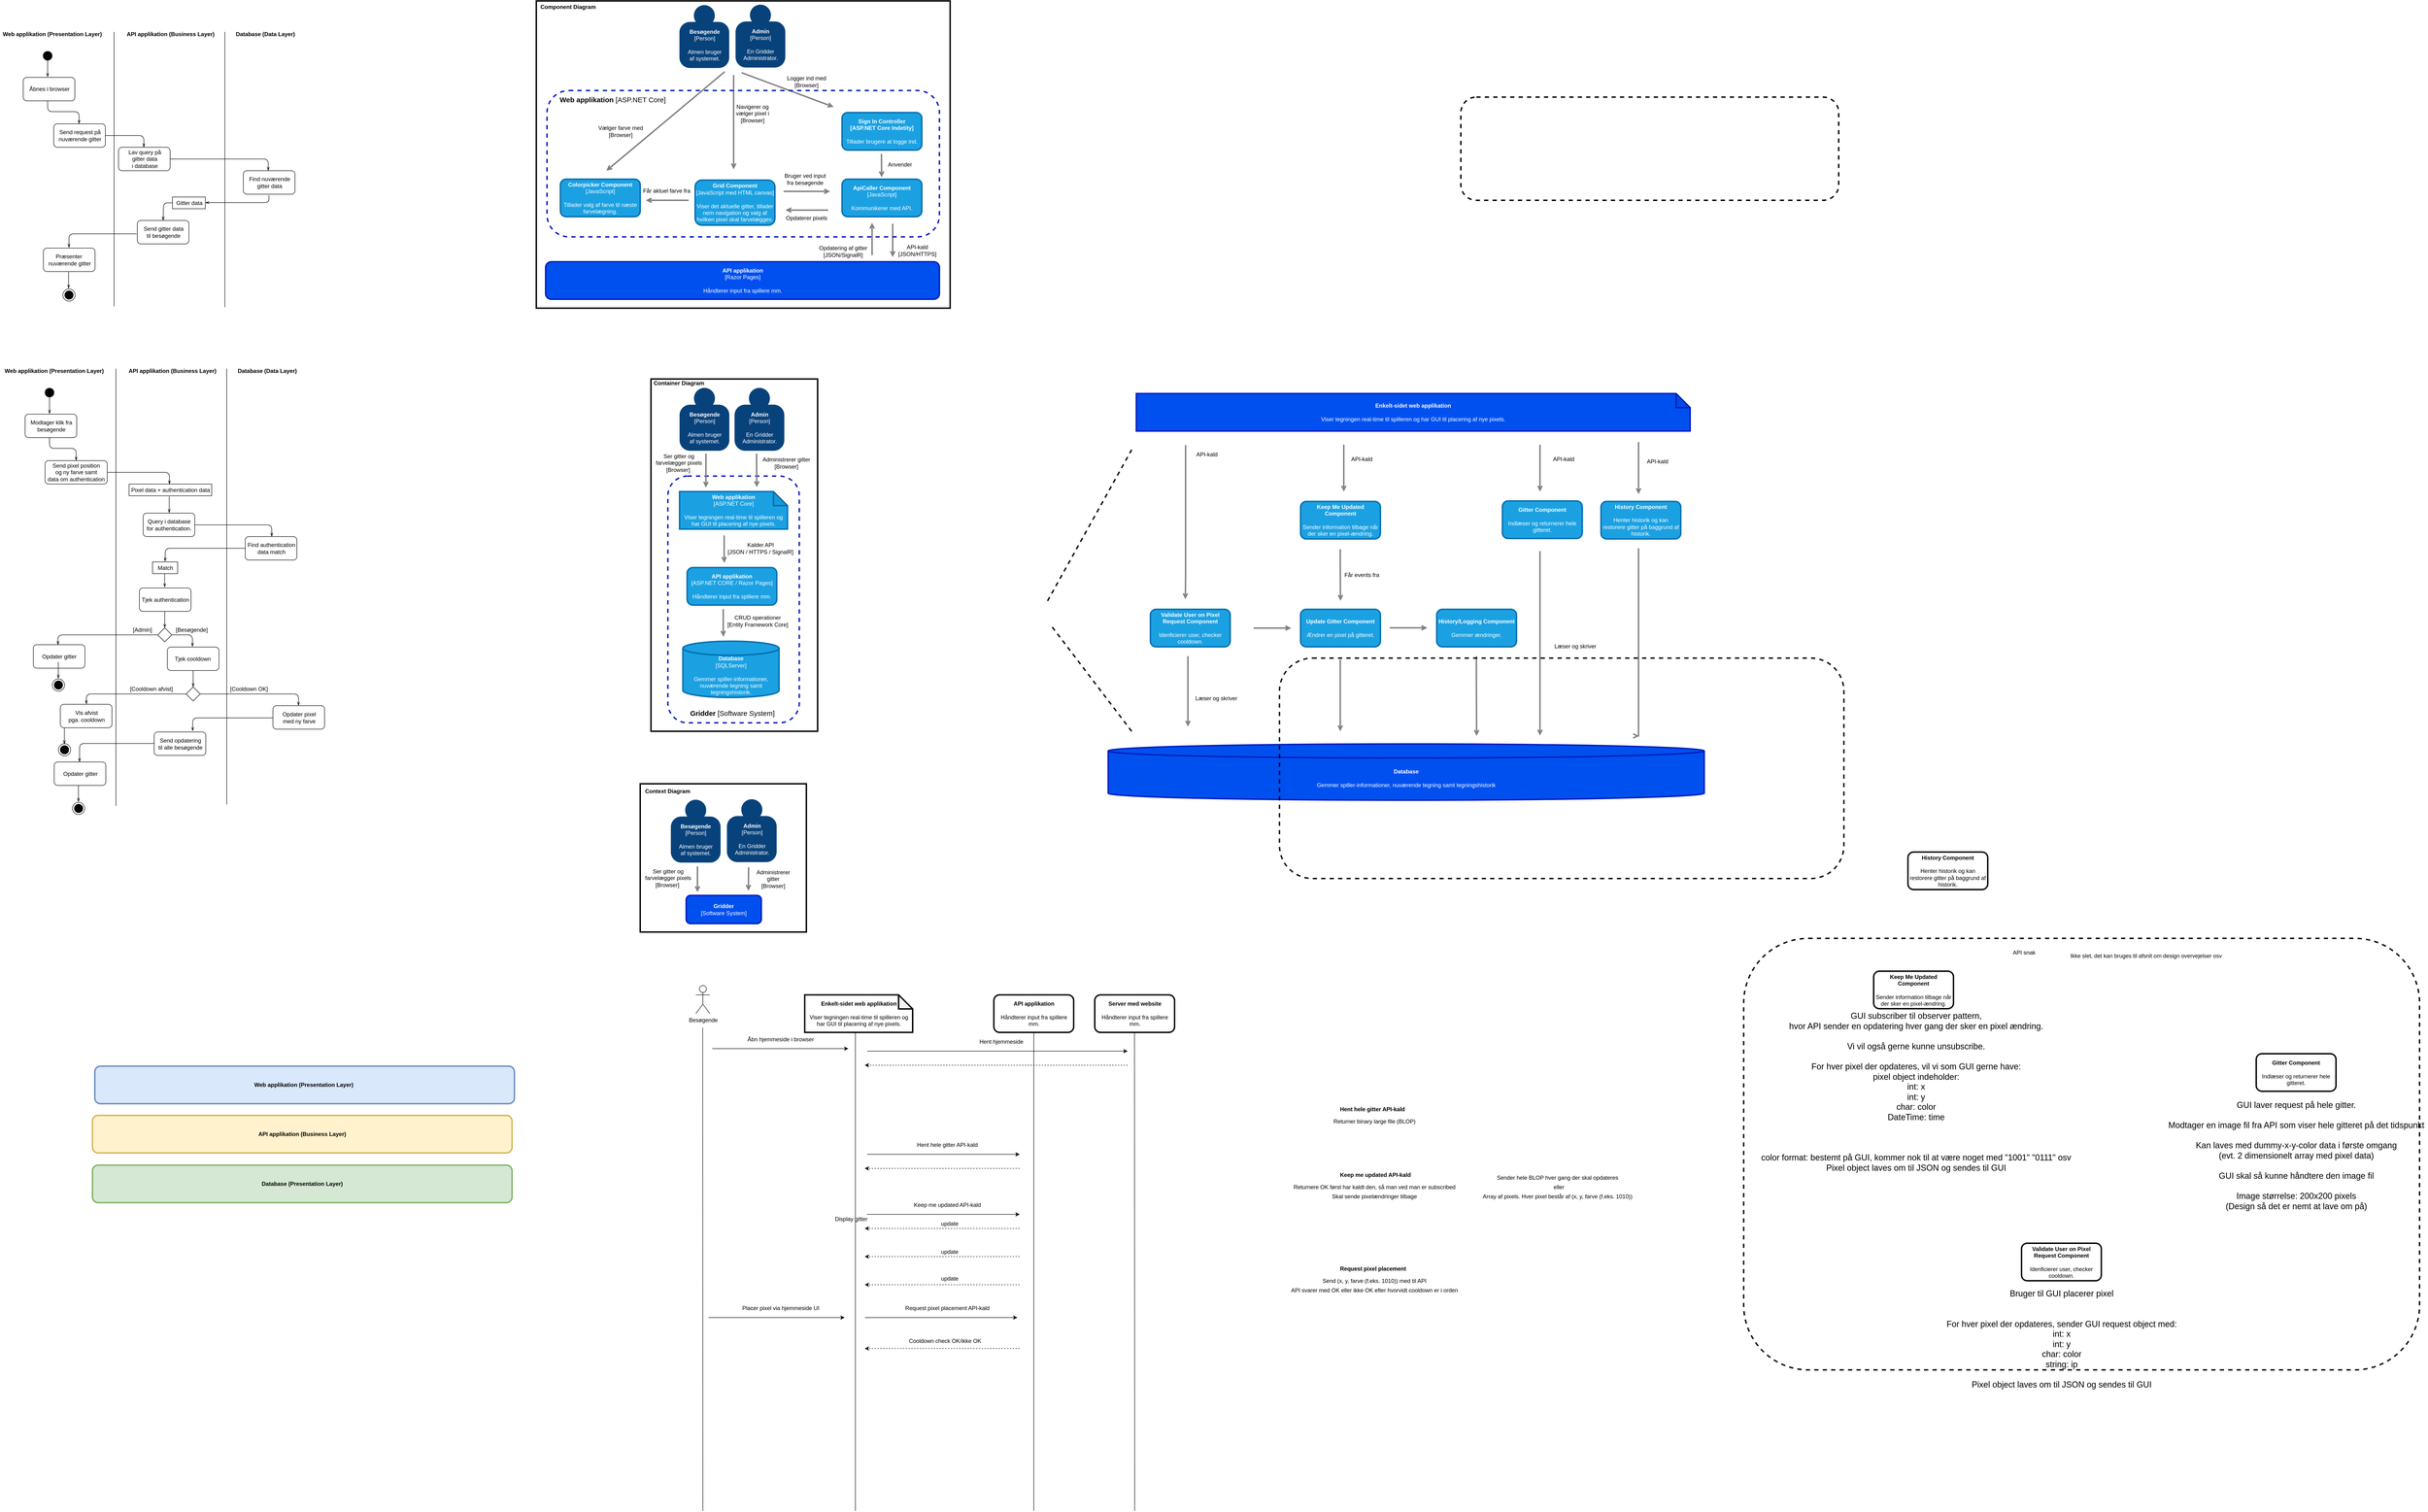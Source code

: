 <mxfile version="13.9.9" type="device"><diagram id="Ht1M8jgEwFfnCIfOTk4-" name="Page-1"><mxGraphModel dx="3231" dy="2836" grid="0" gridSize="10" guides="1" tooltips="1" connect="1" arrows="1" fold="1" page="1" pageScale="1" pageWidth="1169" pageHeight="827" math="0" shadow="0"><root><mxCell id="0"/><mxCell id="1" parent="0"/><mxCell id="UEzPUAAOIrF-is8g5C7q-195" style="edgeStyle=orthogonalEdgeStyle;rounded=0;orthogonalLoop=1;jettySize=auto;html=1;startArrow=none;startFill=0;endArrow=open;endFill=0;strokeColor=#808080;strokeWidth=3;" parent="1" edge="1"><mxGeometry relative="1" as="geometry"><mxPoint x="421" y="246" as="sourcePoint"/><mxPoint x="421" y="301" as="targetPoint"/><Array as="points"><mxPoint x="421" y="251"/><mxPoint x="421" y="251"/></Array></mxGeometry></mxCell><mxCell id="kUy26bgBn5fABN4g1qB2-2" value="Ser gitter og&lt;br&gt;farvelægger pixels&lt;br&gt;[Browser]&amp;nbsp;" style="text;html=1;align=center;verticalAlign=middle;resizable=0;points=[];autosize=1;" parent="1" vertex="1"><mxGeometry x="304" y="248" width="108" height="46" as="geometry"/></mxCell><mxCell id="kUy26bgBn5fABN4g1qB2-3" value="&lt;b&gt;Gridder&lt;/b&gt;&lt;br&gt;[Software System]" style="rounded=1;whiteSpace=wrap;html=1;strokeWidth=3;fillColor=#0050ef;strokeColor=#001DBC;fontColor=#ffffff;" parent="1" vertex="1"><mxGeometry x="397" y="308" width="160" height="60" as="geometry"/></mxCell><mxCell id="kUy26bgBn5fABN4g1qB2-9" value="" style="rounded=1;whiteSpace=wrap;html=1;dashed=1;strokeWidth=3;strokeColor=#001DBC;fontColor=#ffffff;fillColor=none;" parent="1" vertex="1"><mxGeometry x="357.88" y="-586" width="280" height="526" as="geometry"/></mxCell><mxCell id="kUy26bgBn5fABN4g1qB2-11" value="&lt;font style=&quot;font-size: 15px&quot;&gt;&lt;b&gt;Gridder &lt;/b&gt;[Software System]&lt;/font&gt;" style="text;html=1;align=center;verticalAlign=middle;resizable=0;points=[];autosize=1;" parent="1" vertex="1"><mxGeometry x="400.38" y="-90.5" width="190" height="19" as="geometry"/></mxCell><mxCell id="kUy26bgBn5fABN4g1qB2-12" value="&lt;b&gt;API applikation&lt;/b&gt;&lt;br&gt;[ASP.NET CORE / Razor Pages]&lt;br&gt;&lt;br&gt;Håndterer input fra spillere mm." style="rounded=1;whiteSpace=wrap;html=1;strokeWidth=3;fillColor=#1ba1e2;strokeColor=#006EAF;fontColor=#ffffff;" parent="1" vertex="1"><mxGeometry x="399" y="-391" width="191" height="80" as="geometry"/></mxCell><mxCell id="kUy26bgBn5fABN4g1qB2-15" style="edgeStyle=orthogonalEdgeStyle;rounded=0;orthogonalLoop=1;jettySize=auto;html=1;startArrow=none;startFill=0;endArrow=open;endFill=0;strokeColor=#808080;strokeWidth=3;" parent="1" edge="1"><mxGeometry relative="1" as="geometry"><mxPoint x="477.88" y="-459.5" as="sourcePoint"/><mxPoint x="478.38" y="-401" as="targetPoint"/><Array as="points"><mxPoint x="477.88" y="-409.5"/><mxPoint x="477.88" y="-409.5"/></Array></mxGeometry></mxCell><mxCell id="kUy26bgBn5fABN4g1qB2-16" value="&lt;b&gt;Database&lt;br&gt;&lt;/b&gt;[SQLServer]&lt;br&gt;&lt;br&gt;Gemmer spiller-informationer, nuværende tegning samt tegningshistorik." style="shape=cylinder3;whiteSpace=wrap;html=1;boundedLbl=1;backgroundOutline=1;size=15;fillColor=#1ba1e2;strokeWidth=3;strokeColor=#006EAF;fontColor=#ffffff;" parent="1" vertex="1"><mxGeometry x="389.88" y="-234" width="205" height="120" as="geometry"/></mxCell><mxCell id="kUy26bgBn5fABN4g1qB2-17" value="&lt;span&gt;&lt;b&gt;Web applikation&lt;br&gt;&lt;/b&gt;&lt;/span&gt;[ASP.NET Core]&lt;br&gt;&lt;br&gt;&lt;span&gt;Viser tegningen real-time til spilleren og har GUI til placering af nye pixels.&lt;/span&gt;" style="shape=note;whiteSpace=wrap;html=1;backgroundOutline=1;darkOpacity=0.05;strokeWidth=3;fillColor=#1ba1e2;strokeColor=#006EAF;fontColor=#ffffff;" parent="1" vertex="1"><mxGeometry x="382.88" y="-553" width="230" height="80" as="geometry"/></mxCell><mxCell id="kUy26bgBn5fABN4g1qB2-18" value="Kalder API&lt;br&gt;[JSON / HTTPS / SignalR]" style="text;html=1;align=center;verticalAlign=middle;resizable=0;points=[];autosize=1;" parent="1" vertex="1"><mxGeometry x="480.13" y="-448" width="150" height="32" as="geometry"/></mxCell><mxCell id="kUy26bgBn5fABN4g1qB2-21" style="edgeStyle=orthogonalEdgeStyle;rounded=0;orthogonalLoop=1;jettySize=auto;html=1;startArrow=none;startFill=0;endArrow=open;endFill=0;strokeColor=#808080;strokeWidth=3;" parent="1" edge="1"><mxGeometry relative="1" as="geometry"><mxPoint x="475.88" y="-302.5" as="sourcePoint"/><mxPoint x="476.38" y="-243.5" as="targetPoint"/><Array as="points"><mxPoint x="475.88" y="-252.5"/><mxPoint x="475.88" y="-252.5"/></Array></mxGeometry></mxCell><mxCell id="kUy26bgBn5fABN4g1qB2-22" value="CRUD operationer&lt;br&gt;[Entity Framework Core]" style="text;html=1;align=center;verticalAlign=middle;resizable=0;points=[];autosize=1;" parent="1" vertex="1"><mxGeometry x="479" y="-293.5" width="139" height="32" as="geometry"/></mxCell><mxCell id="H3VU2g5PJS7C6yTMInsD-1" value="" style="endArrow=none;dashed=1;html=1;strokeWidth=3;" parent="1" edge="1"><mxGeometry width="50" height="50" relative="1" as="geometry"><mxPoint x="1167" y="-320" as="sourcePoint"/><mxPoint x="1346" y="-642" as="targetPoint"/></mxGeometry></mxCell><mxCell id="H3VU2g5PJS7C6yTMInsD-2" value="" style="endArrow=none;dashed=1;html=1;strokeWidth=3;" parent="1" edge="1"><mxGeometry width="50" height="50" relative="1" as="geometry"><mxPoint x="1177" y="-264" as="sourcePoint"/><mxPoint x="1346" y="-42" as="targetPoint"/></mxGeometry></mxCell><mxCell id="H3VU2g5PJS7C6yTMInsD-5" value="&lt;b&gt;Update Gitter Component&lt;/b&gt;&lt;br&gt;&lt;br&gt;Ændrer en pixel på gitteret." style="rounded=1;whiteSpace=wrap;html=1;strokeWidth=3;fillColor=#1ba1e2;strokeColor=#006EAF;fontColor=#ffffff;" parent="1" vertex="1"><mxGeometry x="1706" y="-302" width="170" height="80" as="geometry"/></mxCell><mxCell id="H3VU2g5PJS7C6yTMInsD-6" value="&lt;span&gt;&lt;b&gt;Enkelt-sidet web applikation&lt;/b&gt;&lt;/span&gt;&lt;br&gt;&lt;br&gt;&lt;span&gt;Viser tegningen real-time til spilleren og har GUI til placering af nye pixels.&lt;/span&gt;" style="shape=note;whiteSpace=wrap;html=1;backgroundOutline=1;darkOpacity=0.05;strokeWidth=3;fillColor=#0050ef;strokeColor=#001DBC;fontColor=#ffffff;" parent="1" vertex="1"><mxGeometry x="1356" y="-762" width="1180" height="80" as="geometry"/></mxCell><mxCell id="H3VU2g5PJS7C6yTMInsD-7" value="&lt;b&gt;Database&lt;/b&gt;&lt;br&gt;&lt;br&gt;Gemmer spiller-informationer, nuværende tegning samt tegningshistorik" style="shape=cylinder3;whiteSpace=wrap;html=1;boundedLbl=1;backgroundOutline=1;size=15;fillColor=#0050ef;strokeWidth=3;strokeColor=#001DBC;fontColor=#ffffff;" parent="1" vertex="1"><mxGeometry x="1296" y="-15" width="1270" height="120" as="geometry"/></mxCell><mxCell id="H3VU2g5PJS7C6yTMInsD-8" value="&lt;b&gt;Gitter Component&lt;/b&gt;&lt;br&gt;&lt;br&gt;Indlæser og returnerer hele gitteret." style="rounded=1;whiteSpace=wrap;html=1;strokeWidth=3;fillColor=#1ba1e2;strokeColor=#006EAF;fontColor=#ffffff;" parent="1" vertex="1"><mxGeometry x="2136" y="-533" width="170" height="80" as="geometry"/></mxCell><mxCell id="H3VU2g5PJS7C6yTMInsD-10" value="&lt;b&gt;Validate User on Pixel Request Component&lt;/b&gt;&lt;br&gt;&lt;br&gt;Idenficierer user, checker cooldown." style="rounded=1;whiteSpace=wrap;html=1;strokeWidth=3;fillColor=#1ba1e2;strokeColor=#006EAF;fontColor=#ffffff;" parent="1" vertex="1"><mxGeometry x="1386" y="-302" width="170" height="80" as="geometry"/></mxCell><mxCell id="H3VU2g5PJS7C6yTMInsD-19" style="edgeStyle=orthogonalEdgeStyle;rounded=0;orthogonalLoop=1;jettySize=auto;html=1;startArrow=none;startFill=0;endArrow=open;endFill=0;strokeColor=#808080;strokeWidth=3;" parent="1" edge="1"><mxGeometry relative="1" as="geometry"><mxPoint x="1461" y="-652" as="sourcePoint"/><mxPoint x="1460.5" y="-323.5" as="targetPoint"/><Array as="points"><mxPoint x="1460.5" y="-373.5"/><mxPoint x="1460.5" y="-373.5"/></Array></mxGeometry></mxCell><mxCell id="H3VU2g5PJS7C6yTMInsD-20" style="edgeStyle=orthogonalEdgeStyle;rounded=0;orthogonalLoop=1;jettySize=auto;html=1;startArrow=none;startFill=0;endArrow=open;endFill=0;strokeColor=#808080;strokeWidth=3;" parent="1" edge="1"><mxGeometry relative="1" as="geometry"><mxPoint x="1466" y="-202" as="sourcePoint"/><mxPoint x="1466" y="-52" as="targetPoint"/><Array as="points"><mxPoint x="1466" y="-152"/><mxPoint x="1466" y="-152"/></Array></mxGeometry></mxCell><mxCell id="H3VU2g5PJS7C6yTMInsD-22" style="edgeStyle=orthogonalEdgeStyle;rounded=0;orthogonalLoop=1;jettySize=auto;html=1;startArrow=none;startFill=0;endArrow=open;endFill=0;strokeColor=#808080;strokeWidth=3;" parent="1" edge="1"><mxGeometry relative="1" as="geometry"><mxPoint x="1790.5" y="-195" as="sourcePoint"/><mxPoint x="1790.5" y="-42" as="targetPoint"/><Array as="points"><mxPoint x="1790.5" y="-145"/><mxPoint x="1790.5" y="-145"/></Array></mxGeometry></mxCell><mxCell id="H3VU2g5PJS7C6yTMInsD-23" value="Læser og skriver" style="text;html=1;align=center;verticalAlign=middle;resizable=0;points=[];autosize=1;" parent="1" vertex="1"><mxGeometry x="1476" y="-122" width="100" height="20" as="geometry"/></mxCell><mxCell id="H3VU2g5PJS7C6yTMInsD-25" style="edgeStyle=orthogonalEdgeStyle;rounded=0;orthogonalLoop=1;jettySize=auto;html=1;startArrow=none;startFill=0;endArrow=open;endFill=0;strokeColor=#808080;strokeWidth=3;" parent="1" edge="1"><mxGeometry relative="1" as="geometry"><mxPoint x="1606" y="-262" as="sourcePoint"/><mxPoint x="1686" y="-262" as="targetPoint"/><Array as="points"><mxPoint x="1616" y="-262"/><mxPoint x="1616" y="-262"/></Array></mxGeometry></mxCell><mxCell id="H3VU2g5PJS7C6yTMInsD-29" style="edgeStyle=orthogonalEdgeStyle;rounded=0;orthogonalLoop=1;jettySize=auto;html=1;startArrow=none;startFill=0;endArrow=open;endFill=0;strokeColor=#808080;strokeWidth=3;" parent="1" edge="1"><mxGeometry relative="1" as="geometry"><mxPoint x="2216" y="-426" as="sourcePoint"/><mxPoint x="2216" y="-33" as="targetPoint"/><Array as="points"><mxPoint x="2216" y="-376"/><mxPoint x="2216" y="-376"/></Array></mxGeometry></mxCell><mxCell id="H3VU2g5PJS7C6yTMInsD-33" value="&lt;b&gt;Keep Me Updated Component&lt;/b&gt;&lt;br&gt;&lt;br&gt;Sender information tilbage når der sker en pixel-ændring." style="rounded=1;whiteSpace=wrap;html=1;strokeWidth=3;fillColor=#1ba1e2;strokeColor=#006EAF;fontColor=#ffffff;" parent="1" vertex="1"><mxGeometry x="1706" y="-532" width="170" height="80" as="geometry"/></mxCell><mxCell id="H3VU2g5PJS7C6yTMInsD-35" style="edgeStyle=orthogonalEdgeStyle;rounded=0;orthogonalLoop=1;jettySize=auto;html=1;startArrow=none;startFill=0;endArrow=open;endFill=0;strokeColor=#808080;strokeWidth=3;" parent="1" edge="1"><mxGeometry relative="1" as="geometry"><mxPoint x="1790.5" y="-430" as="sourcePoint"/><mxPoint x="1791" y="-320" as="targetPoint"/><Array as="points"><mxPoint x="1790.5" y="-380"/><mxPoint x="1790.5" y="-380"/></Array></mxGeometry></mxCell><mxCell id="H3VU2g5PJS7C6yTMInsD-37" style="edgeStyle=orthogonalEdgeStyle;rounded=0;orthogonalLoop=1;jettySize=auto;html=1;startArrow=none;startFill=0;endArrow=open;endFill=0;strokeColor=#808080;strokeWidth=3;" parent="1" edge="1"><mxGeometry relative="1" as="geometry"><mxPoint x="1798" y="-653" as="sourcePoint"/><mxPoint x="1798" y="-553" as="targetPoint"/><Array as="points"><mxPoint x="1798" y="-603"/><mxPoint x="1798" y="-603"/></Array></mxGeometry></mxCell><mxCell id="H3VU2g5PJS7C6yTMInsD-39" style="edgeStyle=orthogonalEdgeStyle;rounded=0;orthogonalLoop=1;jettySize=auto;html=1;startArrow=none;startFill=0;endArrow=open;endFill=0;strokeColor=#808080;strokeWidth=3;" parent="1" edge="1"><mxGeometry relative="1" as="geometry"><mxPoint x="2216" y="-653" as="sourcePoint"/><mxPoint x="2216" y="-553" as="targetPoint"/><Array as="points"><mxPoint x="2216" y="-603"/><mxPoint x="2216" y="-603"/></Array></mxGeometry></mxCell><mxCell id="H3VU2g5PJS7C6yTMInsD-41" value="API-kald" style="text;html=1;align=center;verticalAlign=middle;resizable=0;points=[];autosize=1;" parent="1" vertex="1"><mxGeometry x="1806" y="-632" width="60" height="20" as="geometry"/></mxCell><mxCell id="H3VU2g5PJS7C6yTMInsD-42" value="API-kald" style="text;html=1;align=center;verticalAlign=middle;resizable=0;points=[];autosize=1;" parent="1" vertex="1"><mxGeometry x="2236" y="-632" width="60" height="20" as="geometry"/></mxCell><mxCell id="H3VU2g5PJS7C6yTMInsD-44" value="API-kald" style="text;html=1;align=center;verticalAlign=middle;resizable=0;points=[];autosize=1;" parent="1" vertex="1"><mxGeometry x="1476" y="-642" width="60" height="20" as="geometry"/></mxCell><mxCell id="H3VU2g5PJS7C6yTMInsD-45" value="Læser og skriver" style="text;html=1;align=center;verticalAlign=middle;resizable=0;points=[];autosize=1;" parent="1" vertex="1"><mxGeometry x="2241" y="-233" width="100" height="20" as="geometry"/></mxCell><mxCell id="H3VU2g5PJS7C6yTMInsD-46" value="Får events fra" style="text;html=1;align=center;verticalAlign=middle;resizable=0;points=[];autosize=1;" parent="1" vertex="1"><mxGeometry x="1791" y="-385" width="90" height="20" as="geometry"/></mxCell><mxCell id="H3VU2g5PJS7C6yTMInsD-47" value="&lt;b&gt;History/Logging Component&lt;/b&gt;&lt;br&gt;&lt;br&gt;Gemmer ændringer." style="rounded=1;whiteSpace=wrap;html=1;strokeWidth=3;fillColor=#1ba1e2;strokeColor=#006EAF;fontColor=#ffffff;" parent="1" vertex="1"><mxGeometry x="1996" y="-302" width="170" height="80" as="geometry"/></mxCell><mxCell id="H3VU2g5PJS7C6yTMInsD-48" style="edgeStyle=orthogonalEdgeStyle;rounded=0;orthogonalLoop=1;jettySize=auto;html=1;startArrow=none;startFill=0;endArrow=open;endFill=0;strokeColor=#808080;strokeWidth=3;" parent="1" edge="1"><mxGeometry relative="1" as="geometry"><mxPoint x="1896" y="-262.5" as="sourcePoint"/><mxPoint x="1976" y="-262.5" as="targetPoint"/><Array as="points"><mxPoint x="1906" y="-262.5"/><mxPoint x="1906" y="-262.5"/></Array></mxGeometry></mxCell><mxCell id="H3VU2g5PJS7C6yTMInsD-50" style="edgeStyle=orthogonalEdgeStyle;rounded=0;orthogonalLoop=1;jettySize=auto;html=1;startArrow=none;startFill=0;endArrow=open;endFill=0;strokeColor=#808080;strokeWidth=3;" parent="1" edge="1"><mxGeometry relative="1" as="geometry"><mxPoint x="2080.5" y="-202" as="sourcePoint"/><mxPoint x="2081" y="-32" as="targetPoint"/><Array as="points"><mxPoint x="2080.5" y="-152"/><mxPoint x="2080.5" y="-152"/></Array></mxGeometry></mxCell><mxCell id="H3VU2g5PJS7C6yTMInsD-51" style="edgeStyle=orthogonalEdgeStyle;rounded=0;orthogonalLoop=1;jettySize=auto;html=1;startArrow=none;startFill=0;endArrow=open;endFill=0;strokeColor=#808080;strokeWidth=3;" parent="1" edge="1"><mxGeometry relative="1" as="geometry"><mxPoint x="2426" y="-658.5" as="sourcePoint"/><mxPoint x="2426" y="-547.5" as="targetPoint"/><Array as="points"><mxPoint x="2426" y="-608.5"/><mxPoint x="2426" y="-608.5"/></Array></mxGeometry></mxCell><mxCell id="H3VU2g5PJS7C6yTMInsD-52" value="API-kald" style="text;html=1;align=center;verticalAlign=middle;resizable=0;points=[];autosize=1;" parent="1" vertex="1"><mxGeometry x="2436" y="-627" width="60" height="20" as="geometry"/></mxCell><mxCell id="H3VU2g5PJS7C6yTMInsD-53" value="&lt;b&gt;History Component&lt;/b&gt;&lt;br&gt;&lt;br&gt;Henter historik og kan restorere gitter på baggrund af historik." style="rounded=1;whiteSpace=wrap;html=1;strokeWidth=3;fillColor=#1ba1e2;strokeColor=#006EAF;fontColor=#ffffff;" parent="1" vertex="1"><mxGeometry x="2346" y="-532" width="170" height="80" as="geometry"/></mxCell><mxCell id="H3VU2g5PJS7C6yTMInsD-54" style="edgeStyle=orthogonalEdgeStyle;rounded=0;orthogonalLoop=1;jettySize=auto;html=1;startArrow=none;startFill=0;endArrow=open;endFill=0;strokeColor=#808080;strokeWidth=3;" parent="1" edge="1"><mxGeometry relative="1" as="geometry"><mxPoint x="2426" y="-432" as="sourcePoint"/><mxPoint x="2427" y="-32" as="targetPoint"/><Array as="points"><mxPoint x="2426" y="-382"/><mxPoint x="2426" y="-382"/></Array></mxGeometry></mxCell><mxCell id="j8bVmXQa3wz0ppJWh2PN-1" value="" style="endArrow=none;html=1;" parent="1" edge="1"><mxGeometry width="50" height="50" relative="1" as="geometry"><mxPoint x="757.5" y="1620" as="sourcePoint"/><mxPoint x="757.5" y="600" as="targetPoint"/></mxGeometry></mxCell><mxCell id="j8bVmXQa3wz0ppJWh2PN-2" value="" style="endArrow=none;html=1;entryX=0.5;entryY=1;entryDx=0;entryDy=0;" parent="1" target="j8bVmXQa3wz0ppJWh2PN-3" edge="1"><mxGeometry width="50" height="50" relative="1" as="geometry"><mxPoint x="1137.5" y="1620" as="sourcePoint"/><mxPoint x="1136.5" y="850" as="targetPoint"/></mxGeometry></mxCell><mxCell id="j8bVmXQa3wz0ppJWh2PN-3" value="&lt;b&gt;API applikation&lt;/b&gt;&lt;br&gt;&lt;br&gt;Håndterer input fra spillere mm." style="rounded=1;whiteSpace=wrap;html=1;strokeWidth=3;" parent="1" vertex="1"><mxGeometry x="1052.5" y="520" width="170" height="80" as="geometry"/></mxCell><mxCell id="j8bVmXQa3wz0ppJWh2PN-4" value="&lt;span&gt;&lt;b&gt;Enkelt-sidet web applikation&lt;/b&gt;&lt;/span&gt;&lt;br&gt;&lt;br&gt;&lt;span&gt;Viser tegningen real-time til spilleren og har GUI til placering af nye pixels.&lt;/span&gt;" style="shape=note;whiteSpace=wrap;html=1;backgroundOutline=1;darkOpacity=0.05;strokeWidth=3;fillColor=none;" parent="1" vertex="1"><mxGeometry x="649.5" y="520" width="230" height="80" as="geometry"/></mxCell><mxCell id="j8bVmXQa3wz0ppJWh2PN-5" value="" style="endArrow=classic;html=1;" parent="1" edge="1"><mxGeometry width="50" height="50" relative="1" as="geometry"><mxPoint x="782.5" y="640" as="sourcePoint"/><mxPoint x="1337.5" y="640" as="targetPoint"/></mxGeometry></mxCell><mxCell id="j8bVmXQa3wz0ppJWh2PN-7" value="Hent hjemmeside" style="text;html=1;align=center;verticalAlign=middle;resizable=0;points=[];autosize=1;" parent="1" vertex="1"><mxGeometry x="1012.5" y="610" width="110" height="20" as="geometry"/></mxCell><mxCell id="j8bVmXQa3wz0ppJWh2PN-9" value="Besøgende" style="shape=umlActor;verticalLabelPosition=bottom;verticalAlign=top;html=1;outlineConnect=0;" parent="1" vertex="1"><mxGeometry x="417.5" y="500" width="30" height="60" as="geometry"/></mxCell><mxCell id="j8bVmXQa3wz0ppJWh2PN-11" value="" style="endArrow=none;html=1;" parent="1" edge="1"><mxGeometry width="50" height="50" relative="1" as="geometry"><mxPoint x="432.5" y="1620" as="sourcePoint"/><mxPoint x="432.08" y="590" as="targetPoint"/></mxGeometry></mxCell><mxCell id="j8bVmXQa3wz0ppJWh2PN-12" value="&lt;b&gt;Server med website&lt;/b&gt;&lt;br&gt;&lt;br&gt;Håndterer input fra spillere mm." style="rounded=1;whiteSpace=wrap;html=1;strokeWidth=3;" parent="1" vertex="1"><mxGeometry x="1267.5" y="520" width="170" height="80" as="geometry"/></mxCell><mxCell id="j8bVmXQa3wz0ppJWh2PN-14" value="" style="endArrow=none;html=1;" parent="1" edge="1"><mxGeometry width="50" height="50" relative="1" as="geometry"><mxPoint x="1352.5" y="1620" as="sourcePoint"/><mxPoint x="1352.08" y="600" as="targetPoint"/></mxGeometry></mxCell><mxCell id="j8bVmXQa3wz0ppJWh2PN-15" value="" style="endArrow=classic;html=1;dashed=1;" parent="1" edge="1"><mxGeometry width="50" height="50" relative="1" as="geometry"><mxPoint x="1337.5" y="670" as="sourcePoint"/><mxPoint x="777.5" y="670" as="targetPoint"/></mxGeometry></mxCell><mxCell id="j8bVmXQa3wz0ppJWh2PN-16" value="" style="endArrow=classic;html=1;" parent="1" edge="1"><mxGeometry width="50" height="50" relative="1" as="geometry"><mxPoint x="782.5" y="860" as="sourcePoint"/><mxPoint x="1107.5" y="860" as="targetPoint"/></mxGeometry></mxCell><mxCell id="j8bVmXQa3wz0ppJWh2PN-17" value="" style="endArrow=classic;html=1;dashed=1;" parent="1" edge="1"><mxGeometry width="50" height="50" relative="1" as="geometry"><mxPoint x="1107.5" y="890" as="sourcePoint"/><mxPoint x="777.5" y="890" as="targetPoint"/></mxGeometry></mxCell><mxCell id="j8bVmXQa3wz0ppJWh2PN-18" value="Hent hele gitter API-kald" style="text;html=1;align=center;verticalAlign=middle;resizable=0;points=[];autosize=1;" parent="1" vertex="1"><mxGeometry x="882.5" y="830" width="140" height="20" as="geometry"/></mxCell><mxCell id="j8bVmXQa3wz0ppJWh2PN-19" value="Display gitter" style="text;html=1;align=center;verticalAlign=middle;resizable=0;points=[];autosize=1;" parent="1" vertex="1"><mxGeometry x="707.5" y="988" width="80" height="20" as="geometry"/></mxCell><mxCell id="j8bVmXQa3wz0ppJWh2PN-20" value="" style="endArrow=classic;html=1;" parent="1" edge="1"><mxGeometry width="50" height="50" relative="1" as="geometry"><mxPoint x="782.5" y="988" as="sourcePoint"/><mxPoint x="1107.5" y="988" as="targetPoint"/></mxGeometry></mxCell><mxCell id="j8bVmXQa3wz0ppJWh2PN-21" value="" style="endArrow=classic;html=1;dashed=1;" parent="1" edge="1"><mxGeometry width="50" height="50" relative="1" as="geometry"><mxPoint x="1107.5" y="1018" as="sourcePoint"/><mxPoint x="777.5" y="1018" as="targetPoint"/></mxGeometry></mxCell><mxCell id="j8bVmXQa3wz0ppJWh2PN-22" value="Keep me updated API-kald" style="text;html=1;align=center;verticalAlign=middle;resizable=0;points=[];autosize=1;" parent="1" vertex="1"><mxGeometry x="872.5" y="958" width="160" height="20" as="geometry"/></mxCell><mxCell id="j8bVmXQa3wz0ppJWh2PN-24" value="Request pixel placement API-kald" style="text;html=1;align=center;verticalAlign=middle;resizable=0;points=[];autosize=1;" parent="1" vertex="1"><mxGeometry x="857.5" y="1178" width="190" height="20" as="geometry"/></mxCell><mxCell id="j8bVmXQa3wz0ppJWh2PN-25" value="" style="endArrow=classic;html=1;" parent="1" edge="1"><mxGeometry width="50" height="50" relative="1" as="geometry"><mxPoint x="777.5" y="1208" as="sourcePoint"/><mxPoint x="1102.5" y="1208" as="targetPoint"/></mxGeometry></mxCell><mxCell id="j8bVmXQa3wz0ppJWh2PN-26" value="" style="endArrow=classic;html=1;dashed=1;" parent="1" edge="1"><mxGeometry width="50" height="50" relative="1" as="geometry"><mxPoint x="1107.5" y="1274" as="sourcePoint"/><mxPoint x="777.5" y="1274" as="targetPoint"/></mxGeometry></mxCell><mxCell id="j8bVmXQa3wz0ppJWh2PN-27" value="Cooldown check OK/ikke OK" style="text;html=1;align=center;verticalAlign=middle;resizable=0;points=[];autosize=1;" parent="1" vertex="1"><mxGeometry x="862.5" y="1248" width="170" height="20" as="geometry"/></mxCell><mxCell id="j8bVmXQa3wz0ppJWh2PN-28" value="" style="endArrow=classic;html=1;" parent="1" edge="1"><mxGeometry width="50" height="50" relative="1" as="geometry"><mxPoint x="452.5" y="634.58" as="sourcePoint"/><mxPoint x="742.5" y="634.58" as="targetPoint"/></mxGeometry></mxCell><mxCell id="j8bVmXQa3wz0ppJWh2PN-29" value="Åbn hjemmeside i browser" style="text;html=1;align=center;verticalAlign=middle;resizable=0;points=[];autosize=1;" parent="1" vertex="1"><mxGeometry x="517.5" y="604.58" width="160" height="20" as="geometry"/></mxCell><mxCell id="j8bVmXQa3wz0ppJWh2PN-30" value="" style="endArrow=classic;html=1;" parent="1" edge="1"><mxGeometry width="50" height="50" relative="1" as="geometry"><mxPoint x="444.5" y="1208" as="sourcePoint"/><mxPoint x="734.5" y="1208" as="targetPoint"/></mxGeometry></mxCell><mxCell id="j8bVmXQa3wz0ppJWh2PN-31" value="Placer pixel via hjemmeside UI" style="text;html=1;align=center;verticalAlign=middle;resizable=0;points=[];autosize=1;" parent="1" vertex="1"><mxGeometry x="507.5" y="1178" width="180" height="20" as="geometry"/></mxCell><mxCell id="j8bVmXQa3wz0ppJWh2PN-32" value="" style="endArrow=classic;html=1;dashed=1;" parent="1" edge="1"><mxGeometry width="50" height="50" relative="1" as="geometry"><mxPoint x="1107.5" y="1078" as="sourcePoint"/><mxPoint x="777.5" y="1078" as="targetPoint"/></mxGeometry></mxCell><mxCell id="j8bVmXQa3wz0ppJWh2PN-33" value="" style="endArrow=classic;html=1;dashed=1;" parent="1" edge="1"><mxGeometry width="50" height="50" relative="1" as="geometry"><mxPoint x="1107.5" y="1138" as="sourcePoint"/><mxPoint x="777.5" y="1138" as="targetPoint"/></mxGeometry></mxCell><mxCell id="j8bVmXQa3wz0ppJWh2PN-35" value="update" style="text;html=1;align=center;verticalAlign=middle;resizable=0;points=[];autosize=1;" parent="1" vertex="1"><mxGeometry x="932.5" y="998" width="50" height="20" as="geometry"/></mxCell><mxCell id="j8bVmXQa3wz0ppJWh2PN-36" value="update" style="text;html=1;align=center;verticalAlign=middle;resizable=0;points=[];autosize=1;" parent="1" vertex="1"><mxGeometry x="932.5" y="1058" width="50" height="20" as="geometry"/></mxCell><mxCell id="j8bVmXQa3wz0ppJWh2PN-37" value="update" style="text;html=1;align=center;verticalAlign=middle;resizable=0;points=[];autosize=1;" parent="1" vertex="1"><mxGeometry x="932.5" y="1115" width="50" height="20" as="geometry"/></mxCell><mxCell id="j8bVmXQa3wz0ppJWh2PN-40" value="&lt;span style=&quot;color: rgb(0 , 0 , 0) ; font-family: &amp;#34;helvetica&amp;#34; ; font-size: 12px ; font-style: normal ; letter-spacing: normal ; text-align: center ; text-indent: 0px ; text-transform: none ; word-spacing: 0px ; background-color: rgb(248 , 249 , 250) ; display: inline ; float: none&quot;&gt;&lt;b&gt;Hent hele gitter API-kald&lt;/b&gt;&lt;/span&gt;" style="text;whiteSpace=wrap;html=1;" parent="1" vertex="1"><mxGeometry x="1787.5" y="750" width="150" height="30" as="geometry"/></mxCell><mxCell id="j8bVmXQa3wz0ppJWh2PN-41" value="Returner binary large file (BLOP)" style="text;html=1;align=center;verticalAlign=middle;resizable=0;points=[];autosize=1;" parent="1" vertex="1"><mxGeometry x="1767.5" y="780" width="190" height="20" as="geometry"/></mxCell><mxCell id="j8bVmXQa3wz0ppJWh2PN-42" value="&lt;div style=&quot;text-align: center&quot;&gt;&lt;span&gt;&lt;font face=&quot;helvetica&quot;&gt;&lt;b&gt;Keep me updated API-kald&lt;/b&gt;&lt;/font&gt;&lt;/span&gt;&lt;/div&gt;" style="text;whiteSpace=wrap;html=1;" parent="1" vertex="1"><mxGeometry x="1787.5" y="890" width="170" height="30" as="geometry"/></mxCell><mxCell id="j8bVmXQa3wz0ppJWh2PN-43" value="Returnere OK først har kaldt den, så man ved man er subscribed" style="text;html=1;align=center;verticalAlign=middle;resizable=0;points=[];autosize=1;" parent="1" vertex="1"><mxGeometry x="1682.5" y="920" width="360" height="20" as="geometry"/></mxCell><mxCell id="j8bVmXQa3wz0ppJWh2PN-44" value="Skal sende pixelændringer tilbage" style="text;html=1;align=center;verticalAlign=middle;resizable=0;points=[];autosize=1;" parent="1" vertex="1"><mxGeometry x="1762.5" y="940" width="200" height="20" as="geometry"/></mxCell><mxCell id="j8bVmXQa3wz0ppJWh2PN-45" value="Array af pixels. Hver pixel består af (x, y, farve (f.eks. 1010))" style="text;html=1;align=center;verticalAlign=middle;resizable=0;points=[];autosize=1;" parent="1" vertex="1"><mxGeometry x="2087.5" y="940" width="330" height="20" as="geometry"/></mxCell><mxCell id="j8bVmXQa3wz0ppJWh2PN-46" value="Sender hele BLOP hver gang der skal opdateres" style="text;html=1;align=center;verticalAlign=middle;resizable=0;points=[];autosize=1;" parent="1" vertex="1"><mxGeometry x="2117.5" y="900" width="270" height="20" as="geometry"/></mxCell><mxCell id="j8bVmXQa3wz0ppJWh2PN-47" value="&lt;span style=&quot;color: rgb(0 , 0 , 0) ; font-family: &amp;#34;helvetica&amp;#34; ; font-size: 12px ; font-style: normal ; letter-spacing: normal ; text-align: center ; text-indent: 0px ; text-transform: none ; word-spacing: 0px ; background-color: rgb(248 , 249 , 250) ; display: inline ; float: none&quot;&gt;&lt;b&gt;Request pixel placement&lt;/b&gt;&lt;/span&gt;" style="text;whiteSpace=wrap;html=1;" parent="1" vertex="1"><mxGeometry x="1787.5" y="1090" width="150" height="30" as="geometry"/></mxCell><mxCell id="j8bVmXQa3wz0ppJWh2PN-48" value="Send (x, y, farve (f.eks. 1010)) med til API" style="text;html=1;align=center;verticalAlign=middle;resizable=0;points=[];autosize=1;" parent="1" vertex="1"><mxGeometry x="1742.5" y="1120" width="240" height="20" as="geometry"/></mxCell><mxCell id="j8bVmXQa3wz0ppJWh2PN-49" value="API svarer med OK eller ikke OK efter hvorvidt cooldown er i orden" style="text;html=1;align=center;verticalAlign=middle;resizable=0;points=[];autosize=1;" parent="1" vertex="1"><mxGeometry x="1677.5" y="1140" width="370" height="20" as="geometry"/></mxCell><mxCell id="j8bVmXQa3wz0ppJWh2PN-50" value="eller" style="text;html=1;align=center;verticalAlign=middle;resizable=0;points=[];autosize=1;" parent="1" vertex="1"><mxGeometry x="2235.5" y="920" width="40" height="20" as="geometry"/></mxCell><mxCell id="C42kTCbImfNsZP9Lu4t0-1" value="&lt;b&gt;Validate User on Pixel Request Component&lt;/b&gt;&lt;br&gt;&lt;br&gt;Idenficierer user, checker cooldown." style="rounded=1;whiteSpace=wrap;html=1;strokeWidth=3;" parent="1" vertex="1"><mxGeometry x="3242" y="1049.5" width="170" height="80" as="geometry"/></mxCell><mxCell id="C42kTCbImfNsZP9Lu4t0-2" value="&lt;b&gt;Keep Me Updated Component&lt;/b&gt;&lt;br&gt;&lt;br&gt;Sender information tilbage når der sker en pixel-ændring." style="rounded=1;whiteSpace=wrap;html=1;strokeWidth=3;" parent="1" vertex="1"><mxGeometry x="2927" y="469.5" width="170" height="80" as="geometry"/></mxCell><mxCell id="C42kTCbImfNsZP9Lu4t0-3" value="&lt;b&gt;Gitter Component&lt;/b&gt;&lt;br&gt;&lt;br&gt;Indlæser og returnerer hele gitteret." style="rounded=1;whiteSpace=wrap;html=1;strokeWidth=3;" parent="1" vertex="1"><mxGeometry x="3742" y="645.5" width="170" height="80" as="geometry"/></mxCell><mxCell id="C42kTCbImfNsZP9Lu4t0-4" value="&lt;b&gt;History Component&lt;/b&gt;&lt;br&gt;&lt;br&gt;Henter historik og kan restorere gitter på baggrund af historik." style="rounded=1;whiteSpace=wrap;html=1;strokeWidth=3;" parent="1" vertex="1"><mxGeometry x="3000" y="215.5" width="170" height="80" as="geometry"/></mxCell><mxCell id="C42kTCbImfNsZP9Lu4t0-5" value="&lt;font style=&quot;font-size: 18px&quot;&gt;GUI subscriber til observer pattern,&lt;br&gt;hvor API sender en opdatering hver gang der sker en pixel ændring.&lt;br&gt;&lt;br&gt;Vi vil også gerne kunne unsubscribe.&lt;br&gt;&lt;br&gt;For hver pixel der opdateres, vil vi som GUI gerne have:&lt;br&gt;pixel object indeholder:&lt;br&gt;int: x&lt;br&gt;int: y&lt;br&gt;char: color&lt;br&gt;DateTime: time&lt;br&gt;&lt;br&gt;&lt;br&gt;&lt;br&gt;color format: bestemt på GUI, kommer nok til at være noget med &quot;1001&quot; &quot;0111&quot; osv&lt;br&gt;Pixel object laves om til JSON og sendes til GUI&lt;br&gt;&lt;br&gt;&lt;/font&gt;" style="text;html=1;align=center;verticalAlign=middle;resizable=0;points=[];autosize=1;" parent="1" vertex="1"><mxGeometry x="2677" y="597.5" width="680" height="280" as="geometry"/></mxCell><mxCell id="C42kTCbImfNsZP9Lu4t0-6" value="&lt;font style=&quot;font-size: 18px&quot;&gt;Bruger til GUI placerer pixel&lt;br&gt;&lt;br&gt;&lt;br&gt;For hver pixel der opdateres, sender GUI request object med:&lt;br&gt;int: x&lt;br&gt;int: y&lt;br&gt;char: color&lt;br&gt;string: ip&lt;br&gt;&lt;br&gt;Pixel object laves om til JSON og sendes til GUI&lt;br&gt;&lt;br&gt;&lt;/font&gt;" style="text;html=1;align=center;verticalAlign=middle;resizable=0;points=[];autosize=1;" parent="1" vertex="1"><mxGeometry x="3072" y="1174.5" width="510" height="180" as="geometry"/></mxCell><mxCell id="C42kTCbImfNsZP9Lu4t0-8" value="&lt;font style=&quot;font-size: 18px&quot;&gt;GUI laver request på hele gitter.&lt;br&gt;&lt;br&gt;Modtager en image fil fra API som viser hele gitteret på det tidspunkt&lt;br&gt;&lt;br&gt;Kan laves med dummy-x-y-color data i første omgang&lt;br&gt;(evt. 2 dimensionelt array med pixel data)&lt;br&gt;&lt;br&gt;GUI skal så kunne håndtere den image fil&lt;br&gt;&lt;br&gt;Image størrelse: 200x200 pixels&lt;br&gt;(Design så det er nemt at lave om på)&lt;br&gt;&lt;br&gt;&lt;/font&gt;" style="text;html=1;align=center;verticalAlign=middle;resizable=0;points=[];autosize=1;" parent="1" vertex="1"><mxGeometry x="3547" y="774" width="560" height="200" as="geometry"/></mxCell><mxCell id="C42kTCbImfNsZP9Lu4t0-13" value="" style="rounded=1;whiteSpace=wrap;html=1;dashed=1;fillColor=none;strokeWidth=3;" parent="1" vertex="1"><mxGeometry x="2650" y="399.5" width="1440" height="920" as="geometry"/></mxCell><mxCell id="C42kTCbImfNsZP9Lu4t0-14" value="API snak&lt;br&gt;" style="text;html=1;align=center;verticalAlign=middle;resizable=0;points=[];autosize=1;" parent="1" vertex="1"><mxGeometry x="3217" y="419.5" width="60" height="20" as="geometry"/></mxCell><mxCell id="C42kTCbImfNsZP9Lu4t0-15" value="Ikke slet, det kan bruges til afsnit om design overvejelser osv&lt;br&gt;" style="text;html=1;align=center;verticalAlign=middle;resizable=0;points=[];autosize=1;" parent="1" vertex="1"><mxGeometry x="3337" y="426.5" width="340" height="20" as="geometry"/></mxCell><mxCell id="y__rM9eiXkuSkaRyuo5M-1" value="&lt;b&gt;Grid Component&lt;br&gt;&lt;/b&gt;[JavaScript med HTML canvas]&lt;br&gt;&lt;br&gt;Viser det aktuelle gitter, tillader nem navigation og valg af hvilken pixel skal farvelægges." style="rounded=1;whiteSpace=wrap;html=1;strokeWidth=3;fillColor=#1ba1e2;strokeColor=#006EAF;fontColor=#ffffff;" parent="1" vertex="1"><mxGeometry x="416" y="-1217" width="170" height="96" as="geometry"/></mxCell><mxCell id="y__rM9eiXkuSkaRyuo5M-2" value="&lt;b&gt;Colorpicker Component&lt;br&gt;&lt;/b&gt;[JavaScript]&lt;br&gt;&lt;br&gt;Tillader valg af farve til næste farvelægning." style="rounded=1;whiteSpace=wrap;html=1;strokeWidth=3;fillColor=#1ba1e2;strokeColor=#006EAF;fontColor=#ffffff;" parent="1" vertex="1"><mxGeometry x="129" y="-1219" width="170" height="80" as="geometry"/></mxCell><mxCell id="y__rM9eiXkuSkaRyuo5M-3" value="&lt;b&gt;ApiCaller Component&lt;/b&gt;&lt;br&gt;[JavaScript]&lt;br&gt;&lt;br&gt;Kommunikerer med API." style="rounded=1;whiteSpace=wrap;html=1;strokeWidth=3;fillColor=#1ba1e2;strokeColor=#006EAF;fontColor=#ffffff;" parent="1" vertex="1"><mxGeometry x="729" y="-1219" width="170" height="80" as="geometry"/></mxCell><mxCell id="y__rM9eiXkuSkaRyuo5M-4" value="" style="rounded=1;whiteSpace=wrap;html=1;dashed=1;fillColor=none;strokeWidth=3;" parent="1" vertex="1"><mxGeometry x="1661" y="-198" width="1202.5" height="470" as="geometry"/></mxCell><mxCell id="y__rM9eiXkuSkaRyuo5M-5" value="" style="rounded=1;whiteSpace=wrap;html=1;dashed=1;fillColor=none;strokeWidth=3;" parent="1" vertex="1"><mxGeometry x="2047.5" y="-1394" width="805" height="220" as="geometry"/></mxCell><mxCell id="y__rM9eiXkuSkaRyuo5M-6" value="&lt;b&gt;API applikation&lt;br&gt;&lt;/b&gt;[Razor Pages]&lt;br&gt;&lt;br&gt;Håndterer input fra spillere mm." style="rounded=1;whiteSpace=wrap;html=1;strokeWidth=3;fillColor=#0050ef;strokeColor=#001DBC;fontColor=#ffffff;" parent="1" vertex="1"><mxGeometry x="97.5" y="-1043" width="839" height="80" as="geometry"/></mxCell><mxCell id="ZMQ7kvaqE5BFqlBFen-2-4" style="edgeStyle=orthogonalEdgeStyle;rounded=0;orthogonalLoop=1;jettySize=auto;html=1;startArrow=none;startFill=0;endArrow=open;endFill=0;strokeColor=#808080;strokeWidth=3;" parent="1" edge="1"><mxGeometry relative="1" as="geometry"><mxPoint x="530" y="248" as="sourcePoint"/><mxPoint x="529.5" y="298" as="targetPoint"/><Array as="points"><mxPoint x="529.5" y="248"/><mxPoint x="529.5" y="248"/></Array></mxGeometry></mxCell><mxCell id="ZMQ7kvaqE5BFqlBFen-2-6" value="Administrerer&lt;br&gt;gitter&lt;br&gt;[Browser]" style="text;html=1;align=center;verticalAlign=middle;resizable=0;points=[];autosize=1;" parent="1" vertex="1"><mxGeometry x="541" y="249.5" width="81" height="46" as="geometry"/></mxCell><mxCell id="ZMQ7kvaqE5BFqlBFen-2-8" value="" style="rounded=0;whiteSpace=wrap;html=1;strokeWidth=3;fillColor=none;" parent="1" vertex="1"><mxGeometry x="299" y="70" width="354" height="316" as="geometry"/></mxCell><mxCell id="ZMQ7kvaqE5BFqlBFen-2-17" style="edgeStyle=orthogonalEdgeStyle;rounded=0;orthogonalLoop=1;jettySize=auto;html=1;startArrow=none;startFill=0;endArrow=open;endFill=0;strokeColor=#808080;strokeWidth=3;" parent="1" edge="1"><mxGeometry relative="1" as="geometry"><mxPoint x="439" y="-634" as="sourcePoint"/><mxPoint x="438.88" y="-561.5" as="targetPoint"/><Array as="points"><mxPoint x="438.88" y="-611.5"/><mxPoint x="438.88" y="-611.5"/></Array></mxGeometry></mxCell><mxCell id="ZMQ7kvaqE5BFqlBFen-2-19" value="Ser gitter og&lt;br&gt;farvelægger pixels&lt;br&gt;[Browser]&amp;nbsp;" style="text;html=1;align=center;verticalAlign=middle;resizable=0;points=[];autosize=1;" parent="1" vertex="1"><mxGeometry x="326.5" y="-637" width="108" height="46" as="geometry"/></mxCell><mxCell id="ZMQ7kvaqE5BFqlBFen-2-23" style="edgeStyle=orthogonalEdgeStyle;rounded=0;orthogonalLoop=1;jettySize=auto;html=1;startArrow=none;startFill=0;endArrow=open;endFill=0;strokeColor=#808080;strokeWidth=3;" parent="1" edge="1"><mxGeometry relative="1" as="geometry"><mxPoint x="547" y="-634" as="sourcePoint"/><mxPoint x="547.38" y="-562.5" as="targetPoint"/><Array as="points"><mxPoint x="547.38" y="-612.5"/><mxPoint x="547.38" y="-612.5"/></Array></mxGeometry></mxCell><mxCell id="ZMQ7kvaqE5BFqlBFen-2-24" value="Administrerer gitter&lt;br&gt;[Browser]" style="text;html=1;align=center;verticalAlign=middle;resizable=0;points=[];autosize=1;" parent="1" vertex="1"><mxGeometry x="554" y="-630" width="111" height="32" as="geometry"/></mxCell><mxCell id="ZMQ7kvaqE5BFqlBFen-2-25" value="" style="rounded=0;whiteSpace=wrap;html=1;strokeWidth=3;fillColor=none;" parent="1" vertex="1"><mxGeometry x="322" y="-793" width="355" height="751" as="geometry"/></mxCell><mxCell id="XQ76cf2mVzblBFnnEcto-6" style="edgeStyle=orthogonalEdgeStyle;rounded=0;orthogonalLoop=1;jettySize=auto;html=1;startArrow=none;startFill=0;endArrow=open;endFill=0;strokeColor=#808080;strokeWidth=3;" parent="1" edge="1"><mxGeometry relative="1" as="geometry"><mxPoint x="837" y="-1124" as="sourcePoint"/><mxPoint x="837" y="-1053" as="targetPoint"/><Array as="points"><mxPoint x="837" y="-1084"/><mxPoint x="837" y="-1084"/></Array></mxGeometry></mxCell><mxCell id="XQ76cf2mVzblBFnnEcto-7" value="API-kald&lt;br&gt;[JSON/HTTPS]" style="text;html=1;align=center;verticalAlign=middle;resizable=0;points=[];autosize=1;" parent="1" vertex="1"><mxGeometry x="843" y="-1083" width="91" height="32" as="geometry"/></mxCell><mxCell id="XQ76cf2mVzblBFnnEcto-9" style="edgeStyle=orthogonalEdgeStyle;rounded=0;orthogonalLoop=1;jettySize=auto;html=1;startArrow=none;startFill=0;endArrow=open;endFill=0;strokeColor=#808080;strokeWidth=3;" parent="1" edge="1"><mxGeometry relative="1" as="geometry"><mxPoint x="604.5" y="-1193" as="sourcePoint"/><mxPoint x="703.5" y="-1193" as="targetPoint"/><Array as="points"><mxPoint x="633.5" y="-1193"/><mxPoint x="633.5" y="-1193"/></Array></mxGeometry></mxCell><mxCell id="XQ76cf2mVzblBFnnEcto-12" value="Opdatering af gitter&lt;br&gt;[JSON/SignalR]" style="text;html=1;align=center;verticalAlign=middle;resizable=0;points=[];autosize=1;" parent="1" vertex="1"><mxGeometry x="674.5" y="-1081" width="113" height="32" as="geometry"/></mxCell><mxCell id="XQ76cf2mVzblBFnnEcto-13" value="Bruger ved input&lt;br&gt;fra besøgende" style="text;html=1;align=center;verticalAlign=middle;resizable=0;points=[];autosize=1;" parent="1" vertex="1"><mxGeometry x="601" y="-1235" width="98" height="32" as="geometry"/></mxCell><mxCell id="XQ76cf2mVzblBFnnEcto-14" style="edgeStyle=orthogonalEdgeStyle;rounded=0;orthogonalLoop=1;jettySize=auto;html=1;startArrow=none;startFill=0;endArrow=open;endFill=0;strokeColor=#808080;strokeWidth=3;" parent="1" edge="1"><mxGeometry relative="1" as="geometry"><mxPoint x="793" y="-1057" as="sourcePoint"/><mxPoint x="793" y="-1126" as="targetPoint"/><Array as="points"><mxPoint x="793" y="-1057"/><mxPoint x="793" y="-1057"/></Array></mxGeometry></mxCell><mxCell id="XQ76cf2mVzblBFnnEcto-15" style="edgeStyle=orthogonalEdgeStyle;rounded=0;orthogonalLoop=1;jettySize=auto;html=1;startArrow=none;startFill=0;endArrow=open;endFill=0;strokeColor=#808080;strokeWidth=3;" parent="1" edge="1"><mxGeometry relative="1" as="geometry"><mxPoint x="379" y="-1174" as="sourcePoint"/><mxPoint x="311" y="-1174" as="targetPoint"/><Array as="points"><mxPoint x="402" y="-1174"/><mxPoint x="402" y="-1174"/></Array></mxGeometry></mxCell><mxCell id="XQ76cf2mVzblBFnnEcto-16" value="Får aktuel farve fra" style="text;html=1;align=center;verticalAlign=middle;resizable=0;points=[];autosize=1;" parent="1" vertex="1"><mxGeometry x="299" y="-1203" width="111" height="18" as="geometry"/></mxCell><mxCell id="XQ76cf2mVzblBFnnEcto-18" value="Navigerer og&lt;br&gt;vælger pixel i&lt;br&gt;[Browser]" style="text;html=1;align=center;verticalAlign=middle;resizable=0;points=[];autosize=1;" parent="1" vertex="1"><mxGeometry x="497" y="-1382" width="81" height="46" as="geometry"/></mxCell><mxCell id="XQ76cf2mVzblBFnnEcto-19" style="rounded=0;orthogonalLoop=1;jettySize=auto;html=1;startArrow=none;startFill=0;endArrow=open;endFill=0;strokeColor=#808080;strokeWidth=3;" parent="1" edge="1"><mxGeometry relative="1" as="geometry"><mxPoint x="479" y="-1448" as="sourcePoint"/><mxPoint x="227" y="-1237" as="targetPoint"/></mxGeometry></mxCell><mxCell id="XQ76cf2mVzblBFnnEcto-20" style="rounded=0;orthogonalLoop=1;jettySize=auto;html=1;startArrow=none;startFill=0;endArrow=open;endFill=0;strokeColor=#808080;strokeWidth=3;" parent="1" edge="1"><mxGeometry relative="1" as="geometry"><mxPoint x="498" y="-1441" as="sourcePoint"/><mxPoint x="498" y="-1240" as="targetPoint"/><Array as="points"/></mxGeometry></mxCell><mxCell id="XQ76cf2mVzblBFnnEcto-21" value="&lt;b&gt;Sign In Controller&lt;br&gt;[ASP.NET Core Indetity]&lt;br&gt;&lt;/b&gt;&lt;br&gt;Tillader brugere at logge ind." style="rounded=1;whiteSpace=wrap;html=1;strokeWidth=3;fillColor=#1ba1e2;strokeColor=#006EAF;fontColor=#ffffff;" parent="1" vertex="1"><mxGeometry x="729" y="-1361" width="170" height="80" as="geometry"/></mxCell><mxCell id="XQ76cf2mVzblBFnnEcto-22" style="edgeStyle=orthogonalEdgeStyle;rounded=0;orthogonalLoop=1;jettySize=auto;html=1;startArrow=none;startFill=0;endArrow=open;endFill=0;strokeColor=#808080;strokeWidth=3;" parent="1" edge="1"><mxGeometry relative="1" as="geometry"><mxPoint x="813" y="-1273" as="sourcePoint"/><mxPoint x="813.41" y="-1223" as="targetPoint"/><Array as="points"><mxPoint x="813.41" y="-1273"/><mxPoint x="813.41" y="-1273"/></Array></mxGeometry></mxCell><mxCell id="XQ76cf2mVzblBFnnEcto-24" style="rounded=0;orthogonalLoop=1;jettySize=auto;html=1;startArrow=none;startFill=0;endArrow=open;endFill=0;strokeColor=#808080;strokeWidth=3;" parent="1" edge="1"><mxGeometry relative="1" as="geometry"><mxPoint x="515" y="-1446" as="sourcePoint"/><mxPoint x="711" y="-1373" as="targetPoint"/></mxGeometry></mxCell><mxCell id="XQ76cf2mVzblBFnnEcto-25" value="Vælger farve med&lt;br&gt;[Browser]" style="text;html=1;align=center;verticalAlign=middle;resizable=0;points=[];autosize=1;" parent="1" vertex="1"><mxGeometry x="204" y="-1337" width="105" height="32" as="geometry"/></mxCell><mxCell id="XQ76cf2mVzblBFnnEcto-26" value="Logger ind med&lt;br&gt;[Browser]" style="text;html=1;align=center;verticalAlign=middle;resizable=0;points=[];autosize=1;" parent="1" vertex="1"><mxGeometry x="606" y="-1443" width="93" height="32" as="geometry"/></mxCell><mxCell id="XQ76cf2mVzblBFnnEcto-27" value="Anvender" style="text;html=1;align=center;verticalAlign=middle;resizable=0;points=[];autosize=1;" parent="1" vertex="1"><mxGeometry x="821.5" y="-1259" width="61" height="18" as="geometry"/></mxCell><mxCell id="XQ76cf2mVzblBFnnEcto-28" value="" style="rounded=1;whiteSpace=wrap;html=1;dashed=1;strokeWidth=3;strokeColor=#001DBC;fontColor=#ffffff;fillColor=none;" parent="1" vertex="1"><mxGeometry x="100.5" y="-1408" width="836" height="312" as="geometry"/></mxCell><mxCell id="XQ76cf2mVzblBFnnEcto-30" value="&lt;span style=&quot;font-size: 15px&quot;&gt;&lt;b&gt;Web applikation &lt;/b&gt;[ASP.NET Core]&lt;/span&gt;" style="text;html=1;align=center;verticalAlign=middle;resizable=0;points=[];autosize=1;" parent="1" vertex="1"><mxGeometry x="121.88" y="-1399" width="236" height="19" as="geometry"/></mxCell><mxCell id="XQ76cf2mVzblBFnnEcto-58" style="edgeStyle=orthogonalEdgeStyle;rounded=0;orthogonalLoop=1;jettySize=auto;html=1;startArrow=none;startFill=0;endArrow=open;endFill=0;strokeColor=#808080;strokeWidth=3;" parent="1" edge="1"><mxGeometry relative="1" as="geometry"><mxPoint x="676.5" y="-1153" as="sourcePoint"/><mxPoint x="608.5" y="-1153" as="targetPoint"/><Array as="points"><mxPoint x="699.5" y="-1153"/><mxPoint x="699.5" y="-1153"/></Array></mxGeometry></mxCell><mxCell id="XQ76cf2mVzblBFnnEcto-59" value="Opdaterer pixels" style="text;html=1;align=center;verticalAlign=middle;resizable=0;points=[];autosize=1;" parent="1" vertex="1"><mxGeometry x="603.5" y="-1145" width="98" height="18" as="geometry"/></mxCell><mxCell id="XQ76cf2mVzblBFnnEcto-65" value="" style="ellipse;fillColor=#000000;strokeColor=none;" parent="1" vertex="1"><mxGeometry x="-973.5" y="-1492" width="20" height="20" as="geometry"/></mxCell><mxCell id="XQ76cf2mVzblBFnnEcto-66" value="" style="html=1;verticalAlign=bottom;endArrow=openThin;strokeColor=#000000;edgeStyle=orthogonalEdgeStyle;exitX=0.5;exitY=1;exitDx=0;exitDy=0;endFill=0;" parent="1" source="XQ76cf2mVzblBFnnEcto-65" edge="1"><mxGeometry width="80" relative="1" as="geometry"><mxPoint x="-904.5" y="-1326" as="sourcePoint"/><mxPoint x="-963.5" y="-1437" as="targetPoint"/></mxGeometry></mxCell><mxCell id="XQ76cf2mVzblBFnnEcto-68" value="" style="html=1;points=[];perimeter=orthogonalPerimeter;fillColor=#000000;strokeColor=none;" parent="1" vertex="1"><mxGeometry x="-586.5" y="-1533" width="1" height="587" as="geometry"/></mxCell><mxCell id="XQ76cf2mVzblBFnnEcto-69" value="" style="html=1;points=[];perimeter=orthogonalPerimeter;fillColor=#000000;strokeColor=none;" parent="1" vertex="1"><mxGeometry x="-822.5" y="-1533" width="1" height="585" as="geometry"/></mxCell><mxCell id="XQ76cf2mVzblBFnnEcto-70" value="&lt;b&gt;Web applikation (Presentation Layer)&lt;/b&gt;" style="text;html=1;align=center;verticalAlign=middle;resizable=0;points=[];autosize=1;" parent="1" vertex="1"><mxGeometry x="-1065" y="-1537" width="221" height="18" as="geometry"/></mxCell><mxCell id="XQ76cf2mVzblBFnnEcto-71" value="&lt;b&gt;API applikation (Business Layer)&lt;/b&gt;" style="text;html=1;align=center;verticalAlign=middle;resizable=0;points=[];autosize=1;" parent="1" vertex="1"><mxGeometry x="-800.5" y="-1537" width="197" height="18" as="geometry"/></mxCell><mxCell id="XQ76cf2mVzblBFnnEcto-72" value="&lt;b&gt;Database (Data Layer)&lt;/b&gt;" style="text;html=1;align=center;verticalAlign=middle;resizable=0;points=[];autosize=1;" parent="1" vertex="1"><mxGeometry x="-568.5" y="-1537" width="136" height="18" as="geometry"/></mxCell><mxCell id="XQ76cf2mVzblBFnnEcto-73" value="Åbnes i browser" style="html=1;rounded=1;glass=0;sketch=0;shadow=0;" parent="1" vertex="1"><mxGeometry x="-1015.5" y="-1436" width="110" height="50" as="geometry"/></mxCell><mxCell id="XQ76cf2mVzblBFnnEcto-82" value="" style="html=1;verticalAlign=bottom;endArrow=openThin;strokeColor=#000000;edgeStyle=orthogonalEdgeStyle;exitX=0.5;exitY=1;exitDx=0;exitDy=0;endFill=0;" parent="1" edge="1"><mxGeometry width="80" relative="1" as="geometry"><mxPoint x="-963.48" y="-1386" as="sourcePoint"/><mxPoint x="-896.5" y="-1337" as="targetPoint"/><Array as="points"><mxPoint x="-963.5" y="-1363"/><mxPoint x="-896.5" y="-1363"/></Array></mxGeometry></mxCell><mxCell id="XQ76cf2mVzblBFnnEcto-83" value="Send request på&lt;br&gt;nuværende gitter" style="html=1;rounded=1;glass=0;sketch=0;shadow=0;" parent="1" vertex="1"><mxGeometry x="-950.5" y="-1337" width="110" height="50" as="geometry"/></mxCell><mxCell id="XQ76cf2mVzblBFnnEcto-84" value="" style="html=1;verticalAlign=bottom;endArrow=openThin;strokeColor=#000000;edgeStyle=orthogonalEdgeStyle;exitX=1;exitY=0.5;exitDx=0;exitDy=0;endFill=0;" parent="1" source="XQ76cf2mVzblBFnnEcto-83" edge="1"><mxGeometry width="80" relative="1" as="geometry"><mxPoint x="-806.48" y="-1336" as="sourcePoint"/><mxPoint x="-758.5" y="-1287" as="targetPoint"/><Array as="points"><mxPoint x="-758.5" y="-1312"/><mxPoint x="-758.5" y="-1287"/></Array></mxGeometry></mxCell><mxCell id="XQ76cf2mVzblBFnnEcto-86" value="Lav query på&lt;br&gt;gitter data&lt;br&gt;i database" style="html=1;rounded=1;glass=0;sketch=0;shadow=0;" parent="1" vertex="1"><mxGeometry x="-812.5" y="-1287" width="110" height="50" as="geometry"/></mxCell><mxCell id="XQ76cf2mVzblBFnnEcto-87" value="" style="html=1;verticalAlign=bottom;endArrow=openThin;strokeColor=#000000;edgeStyle=orthogonalEdgeStyle;exitX=1;exitY=0.5;exitDx=0;exitDy=0;endFill=0;" parent="1" edge="1"><mxGeometry width="80" relative="1" as="geometry"><mxPoint x="-702.5" y="-1262.02" as="sourcePoint"/><mxPoint x="-493.5" y="-1237" as="targetPoint"/><Array as="points"><mxPoint x="-493.5" y="-1262"/></Array></mxGeometry></mxCell><mxCell id="XQ76cf2mVzblBFnnEcto-88" value="Find nuværende&lt;br&gt;gitter data" style="html=1;rounded=1;glass=0;sketch=0;shadow=0;" parent="1" vertex="1"><mxGeometry x="-546.5" y="-1237" width="110" height="50" as="geometry"/></mxCell><mxCell id="XQ76cf2mVzblBFnnEcto-89" value="Gitter data" style="html=1;rounded=0;shadow=0;glass=0;sketch=0;" parent="1" vertex="1"><mxGeometry x="-697.5" y="-1181" width="70" height="25" as="geometry"/></mxCell><mxCell id="XQ76cf2mVzblBFnnEcto-90" value="" style="html=1;verticalAlign=bottom;endArrow=openThin;strokeColor=#000000;edgeStyle=orthogonalEdgeStyle;exitX=0.5;exitY=1;exitDx=0;exitDy=0;endFill=0;entryX=1;entryY=0.5;entryDx=0;entryDy=0;" parent="1" target="XQ76cf2mVzblBFnnEcto-89" edge="1"><mxGeometry width="80" relative="1" as="geometry"><mxPoint x="-492" y="-1185" as="sourcePoint"/><mxPoint x="-491.5" y="-1105" as="targetPoint"/><Array as="points"><mxPoint x="-491.5" y="-1169"/><mxPoint x="-627.5" y="-1169"/></Array></mxGeometry></mxCell><mxCell id="XQ76cf2mVzblBFnnEcto-92" value="" style="html=1;verticalAlign=bottom;endArrow=openThin;strokeColor=#000000;edgeStyle=orthogonalEdgeStyle;exitX=0;exitY=0.5;exitDx=0;exitDy=0;endFill=0;entryX=0.5;entryY=0;entryDx=0;entryDy=0;" parent="1" source="XQ76cf2mVzblBFnnEcto-89" target="XQ76cf2mVzblBFnnEcto-136" edge="1"><mxGeometry width="80" relative="1" as="geometry"><mxPoint x="-738" y="-1172.5" as="sourcePoint"/><mxPoint x="-909.5" y="-1147" as="targetPoint"/><Array as="points"><mxPoint x="-717" y="-1168"/><mxPoint x="-717" y="-1147"/></Array></mxGeometry></mxCell><mxCell id="XQ76cf2mVzblBFnnEcto-93" value="Præsenter&amp;nbsp;&lt;br&gt;nuværende gitter" style="html=1;rounded=1;glass=0;sketch=0;shadow=0;" parent="1" vertex="1"><mxGeometry x="-972.5" y="-1072" width="110" height="50" as="geometry"/></mxCell><mxCell id="XQ76cf2mVzblBFnnEcto-94" value="" style="ellipse;html=1;shape=endState;fillColor=#000000;strokeColor=#000000;rounded=0;shadow=0;glass=0;sketch=0;" parent="1" vertex="1"><mxGeometry x="-931" y="-985" width="26" height="26" as="geometry"/></mxCell><mxCell id="XQ76cf2mVzblBFnnEcto-95" value="" style="html=1;verticalAlign=bottom;endArrow=openThin;strokeColor=#000000;edgeStyle=orthogonalEdgeStyle;exitX=0.5;exitY=1;exitDx=0;exitDy=0;endFill=0;" parent="1" edge="1"><mxGeometry width="80" relative="1" as="geometry"><mxPoint x="-918.84" y="-1021" as="sourcePoint"/><mxPoint x="-918.84" y="-986" as="targetPoint"/></mxGeometry></mxCell><mxCell id="XQ76cf2mVzblBFnnEcto-136" value="Send gitter data&lt;br&gt;til besøgende" style="html=1;rounded=1;glass=0;sketch=0;shadow=0;" parent="1" vertex="1"><mxGeometry x="-772.5" y="-1131" width="110" height="50" as="geometry"/></mxCell><mxCell id="XQ76cf2mVzblBFnnEcto-137" value="" style="html=1;verticalAlign=bottom;endArrow=openThin;strokeColor=#000000;edgeStyle=orthogonalEdgeStyle;exitX=0;exitY=0.5;exitDx=0;exitDy=0;endFill=0;" parent="1" edge="1"><mxGeometry width="80" relative="1" as="geometry"><mxPoint x="-774" y="-1102.5" as="sourcePoint"/><mxPoint x="-918" y="-1073" as="targetPoint"/><Array as="points"><mxPoint x="-918" y="-1102"/><mxPoint x="-918" y="-1081"/></Array></mxGeometry></mxCell><mxCell id="XQ76cf2mVzblBFnnEcto-140" value="&lt;b&gt;Database (Presentation Layer)&lt;/b&gt;" style="rounded=1;whiteSpace=wrap;html=1;strokeWidth=3;fillColor=#d5e8d4;strokeColor=#82b366;" parent="1" vertex="1"><mxGeometry x="-868" y="883" width="894" height="80" as="geometry"/></mxCell><mxCell id="XQ76cf2mVzblBFnnEcto-141" value="&lt;b&gt;Web applikation (Presentation Layer)&amp;nbsp;&lt;/b&gt;" style="rounded=1;whiteSpace=wrap;html=1;strokeWidth=3;fillColor=#dae8fc;strokeColor=#6c8ebf;" parent="1" vertex="1"><mxGeometry x="-863" y="672" width="894" height="80" as="geometry"/></mxCell><mxCell id="XQ76cf2mVzblBFnnEcto-142" value="&lt;b&gt;API applikation (Business Layer)&lt;/b&gt;" style="rounded=1;whiteSpace=wrap;html=1;strokeWidth=3;fillColor=#fff2cc;strokeColor=#d6b656;" parent="1" vertex="1"><mxGeometry x="-868" y="777" width="894" height="80" as="geometry"/></mxCell><mxCell id="eaySPVRHfqvPtgy-gl_d-1" value="" style="rounded=0;whiteSpace=wrap;html=1;strokeWidth=3;fillColor=none;" parent="1" vertex="1"><mxGeometry x="77.62" y="-1599" width="881.75" height="655" as="geometry"/></mxCell><object placeholders="1" c4Name="Besøgende" c4Type="Person" c4Description="Almen bruger&#10;af systemet." label="&lt;b&gt;%c4Name%&lt;/b&gt;&lt;div&gt;[%c4Type%]&lt;/div&gt;&lt;br&gt;&lt;div&gt;%c4Description%&lt;/div&gt;" id="eaySPVRHfqvPtgy-gl_d-5"><mxCell style="html=1;dashed=0;whitespace=wrap;fillColor=#08427b;strokeColor=none;fontColor=#ffffff;shape=mxgraph.c4.person;align=center;metaEdit=1;points=[[0.5,0,0],[1,0.5,0],[1,0.75,0],[0.75,1,0],[0.5,1,0],[0.25,1,0],[0,0.75,0],[0,0.5,0]];metaData={&quot;c4Type&quot;:{&quot;editable&quot;:false}};" parent="1" vertex="1"><mxGeometry x="382.88" y="-774" width="106" height="134" as="geometry"/></mxCell></object><object placeholders="1" c4Name="Admin" c4Type="Person" c4Description="En Gridder&#10;Administrator.&#10;" label="&lt;b&gt;%c4Name%&lt;/b&gt;&lt;div&gt;[%c4Type%]&lt;/div&gt;&lt;br&gt;&lt;div&gt;%c4Description%&lt;/div&gt;" id="eaySPVRHfqvPtgy-gl_d-6"><mxCell style="html=1;dashed=0;whitespace=wrap;fillColor=#08427b;strokeColor=none;fontColor=#ffffff;shape=mxgraph.c4.person;align=center;metaEdit=1;points=[[0.5,0,0],[1,0.5,0],[1,0.75,0],[0.75,1,0],[0.5,1,0],[0.25,1,0],[0,0.75,0],[0,0.5,0]];metaData={&quot;c4Type&quot;:{&quot;editable&quot;:false}};" parent="1" vertex="1"><mxGeometry x="500" y="-774" width="106" height="134" as="geometry"/></mxCell></object><object placeholders="1" c4Name="Besøgende" c4Type="Person" c4Description="Almen bruger&#10;af systemet." label="&lt;b&gt;%c4Name%&lt;/b&gt;&lt;div&gt;[%c4Type%]&lt;/div&gt;&lt;br&gt;&lt;div&gt;%c4Description%&lt;/div&gt;" id="eaySPVRHfqvPtgy-gl_d-7"><mxCell style="html=1;dashed=0;whitespace=wrap;fillColor=#08427b;strokeColor=none;fontColor=#ffffff;shape=mxgraph.c4.person;align=center;metaEdit=1;points=[[0.5,0,0],[1,0.5,0],[1,0.75,0],[0.75,1,0],[0.5,1,0],[0.25,1,0],[0,0.75,0],[0,0.5,0]];metaData={&quot;c4Type&quot;:{&quot;editable&quot;:false}};" parent="1" vertex="1"><mxGeometry x="382.63" y="-1590" width="106" height="134" as="geometry"/></mxCell></object><object placeholders="1" c4Name="Admin" c4Type="Person" c4Description="En Gridder&#10;Administrator.&#10;" label="&lt;b&gt;%c4Name%&lt;/b&gt;&lt;div&gt;[%c4Type%]&lt;/div&gt;&lt;br&gt;&lt;div&gt;%c4Description%&lt;/div&gt;" id="eaySPVRHfqvPtgy-gl_d-8"><mxCell style="html=1;dashed=0;whitespace=wrap;fillColor=#08427b;strokeColor=none;fontColor=#ffffff;shape=mxgraph.c4.person;align=center;metaEdit=1;points=[[0.5,0,0],[1,0.5,0],[1,0.75,0],[0.75,1,0],[0.5,1,0],[0.25,1,0],[0,0.75,0],[0,0.5,0]];metaData={&quot;c4Type&quot;:{&quot;editable&quot;:false}};" parent="1" vertex="1"><mxGeometry x="502.13" y="-1591" width="106" height="134" as="geometry"/></mxCell></object><object placeholders="1" c4Name="Besøgende" c4Type="Person" c4Description="Almen bruger&#10;af systemet." label="&lt;b&gt;%c4Name%&lt;/b&gt;&lt;div&gt;[%c4Type%]&lt;/div&gt;&lt;br&gt;&lt;div&gt;%c4Description%&lt;/div&gt;" id="eaySPVRHfqvPtgy-gl_d-9"><mxCell style="html=1;dashed=0;whitespace=wrap;fillColor=#08427b;strokeColor=none;fontColor=#ffffff;shape=mxgraph.c4.person;align=center;metaEdit=1;points=[[0.5,0,0],[1,0.5,0],[1,0.75,0],[0.75,1,0],[0.5,1,0],[0.25,1,0],[0,0.75,0],[0,0.5,0]];metaData={&quot;c4Type&quot;:{&quot;editable&quot;:false}};" parent="1" vertex="1"><mxGeometry x="364.25" y="104" width="106" height="134" as="geometry"/></mxCell></object><object placeholders="1" c4Name="Admin" c4Type="Person" c4Description="En Gridder&#10;Administrator.&#10;" label="&lt;b&gt;%c4Name%&lt;/b&gt;&lt;div&gt;[%c4Type%]&lt;/div&gt;&lt;br&gt;&lt;div&gt;%c4Description%&lt;/div&gt;" id="eaySPVRHfqvPtgy-gl_d-10"><mxCell style="html=1;dashed=0;whitespace=wrap;fillColor=#08427b;strokeColor=none;fontColor=#ffffff;shape=mxgraph.c4.person;align=center;metaEdit=1;points=[[0.5,0,0],[1,0.5,0],[1,0.75,0],[0.75,1,0],[0.5,1,0],[0.25,1,0],[0,0.75,0],[0,0.5,0]];metaData={&quot;c4Type&quot;:{&quot;editable&quot;:false}};" parent="1" vertex="1"><mxGeometry x="483.75" y="103" width="106" height="134" as="geometry"/></mxCell></object><mxCell id="eaySPVRHfqvPtgy-gl_d-13" value="&lt;b&gt;Container Diagram&lt;/b&gt;" style="text;html=1;align=center;verticalAlign=middle;resizable=0;points=[];autosize=1;" parent="1" vertex="1"><mxGeometry x="322" y="-793" width="117" height="18" as="geometry"/></mxCell><mxCell id="eaySPVRHfqvPtgy-gl_d-15" value="&lt;b&gt;Component Diagram&lt;/b&gt;" style="text;html=1;align=center;verticalAlign=middle;resizable=0;points=[];autosize=1;" parent="1" vertex="1"><mxGeometry x="81" y="-1595" width="128" height="18" as="geometry"/></mxCell><mxCell id="eaySPVRHfqvPtgy-gl_d-16" value="&lt;b&gt;Context Diagram&lt;/b&gt;" style="text;html=1;align=center;verticalAlign=middle;resizable=0;points=[];autosize=1;" parent="1" vertex="1"><mxGeometry x="303.5" y="77" width="106" height="18" as="geometry"/></mxCell><mxCell id="ATJWz5Ltx5bMRy6hSAgq-26" value="" style="group" parent="1" vertex="1" connectable="0"><mxGeometry x="-1061" y="-819" width="687.5" height="954.5" as="geometry"/></mxCell><mxCell id="XQ76cf2mVzblBFnnEcto-97" value="" style="ellipse;fillColor=#000000;strokeColor=none;" parent="ATJWz5Ltx5bMRy6hSAgq-26" vertex="1"><mxGeometry x="91.5" y="45" width="20" height="20" as="geometry"/></mxCell><mxCell id="XQ76cf2mVzblBFnnEcto-98" value="" style="html=1;verticalAlign=bottom;endArrow=openThin;strokeColor=#000000;edgeStyle=orthogonalEdgeStyle;exitX=0.5;exitY=1;exitDx=0;exitDy=0;endFill=0;" parent="ATJWz5Ltx5bMRy6hSAgq-26" source="XQ76cf2mVzblBFnnEcto-97" edge="1"><mxGeometry width="80" relative="1" as="geometry"><mxPoint x="160.5" y="211" as="sourcePoint"/><mxPoint x="101.5" y="100" as="targetPoint"/></mxGeometry></mxCell><mxCell id="XQ76cf2mVzblBFnnEcto-99" value="" style="html=1;points=[];perimeter=orthogonalPerimeter;fillColor=#000000;strokeColor=none;" parent="ATJWz5Ltx5bMRy6hSAgq-26" vertex="1"><mxGeometry x="478.5" y="4" width="1" height="929" as="geometry"/></mxCell><mxCell id="XQ76cf2mVzblBFnnEcto-100" value="" style="html=1;points=[];perimeter=orthogonalPerimeter;fillColor=#000000;strokeColor=none;" parent="ATJWz5Ltx5bMRy6hSAgq-26" vertex="1"><mxGeometry x="242.5" y="4" width="1" height="932" as="geometry"/></mxCell><mxCell id="XQ76cf2mVzblBFnnEcto-101" value="&lt;b&gt;Web applikation (Presentation Layer)&lt;/b&gt;" style="text;html=1;align=center;verticalAlign=middle;resizable=0;points=[];autosize=1;" parent="ATJWz5Ltx5bMRy6hSAgq-26" vertex="1"><mxGeometry width="221" height="18" as="geometry"/></mxCell><mxCell id="XQ76cf2mVzblBFnnEcto-102" value="&lt;b&gt;API applikation (Business Layer)&lt;/b&gt;" style="text;html=1;align=center;verticalAlign=middle;resizable=0;points=[];autosize=1;" parent="ATJWz5Ltx5bMRy6hSAgq-26" vertex="1"><mxGeometry x="264.5" width="197" height="18" as="geometry"/></mxCell><mxCell id="XQ76cf2mVzblBFnnEcto-103" value="&lt;b&gt;Database (Data Layer)&lt;/b&gt;" style="text;html=1;align=center;verticalAlign=middle;resizable=0;points=[];autosize=1;" parent="ATJWz5Ltx5bMRy6hSAgq-26" vertex="1"><mxGeometry x="496.5" width="136" height="18" as="geometry"/></mxCell><mxCell id="XQ76cf2mVzblBFnnEcto-104" value="Modtager klik fra&lt;br&gt;besøgende" style="html=1;rounded=1;glass=0;sketch=0;shadow=0;" parent="ATJWz5Ltx5bMRy6hSAgq-26" vertex="1"><mxGeometry x="49.5" y="101" width="110" height="50" as="geometry"/></mxCell><mxCell id="XQ76cf2mVzblBFnnEcto-105" value="" style="html=1;verticalAlign=bottom;endArrow=openThin;strokeColor=#000000;edgeStyle=orthogonalEdgeStyle;exitX=0.5;exitY=1;exitDx=0;exitDy=0;endFill=0;entryX=0.5;entryY=0;entryDx=0;entryDy=0;" parent="ATJWz5Ltx5bMRy6hSAgq-26" target="XQ76cf2mVzblBFnnEcto-106" edge="1"><mxGeometry width="80" relative="1" as="geometry"><mxPoint x="101.52" y="151" as="sourcePoint"/><mxPoint x="168.5" y="200" as="targetPoint"/><Array as="points"><mxPoint x="102" y="174"/><mxPoint x="158" y="174"/></Array></mxGeometry></mxCell><mxCell id="XQ76cf2mVzblBFnnEcto-106" value="Send pixel position&lt;br&gt;og ny farve samt&lt;br&gt;data om authentication" style="html=1;rounded=1;glass=0;sketch=0;shadow=0;" parent="ATJWz5Ltx5bMRy6hSAgq-26" vertex="1"><mxGeometry x="92" y="200" width="132.5" height="50" as="geometry"/></mxCell><mxCell id="XQ76cf2mVzblBFnnEcto-107" value="" style="html=1;verticalAlign=bottom;endArrow=openThin;strokeColor=#000000;edgeStyle=orthogonalEdgeStyle;exitX=1;exitY=0.5;exitDx=0;exitDy=0;endFill=0;" parent="ATJWz5Ltx5bMRy6hSAgq-26" source="XQ76cf2mVzblBFnnEcto-106" edge="1"><mxGeometry width="80" relative="1" as="geometry"><mxPoint x="258.52" y="201" as="sourcePoint"/><mxPoint x="357" y="250.5" as="targetPoint"/><Array as="points"><mxPoint x="357" y="225.5"/><mxPoint x="357" y="250.5"/></Array></mxGeometry></mxCell><mxCell id="XQ76cf2mVzblBFnnEcto-108" value="Tjek cooldown&amp;nbsp;" style="html=1;rounded=1;glass=0;sketch=0;shadow=0;" parent="ATJWz5Ltx5bMRy6hSAgq-26" vertex="1"><mxGeometry x="352.5" y="597.5" width="110" height="50" as="geometry"/></mxCell><mxCell id="XQ76cf2mVzblBFnnEcto-109" value="" style="html=1;verticalAlign=bottom;endArrow=openThin;strokeColor=#000000;edgeStyle=orthogonalEdgeStyle;exitX=1;exitY=0.5;exitDx=0;exitDy=0;endFill=0;" parent="ATJWz5Ltx5bMRy6hSAgq-26" edge="1"><mxGeometry width="80" relative="1" as="geometry"><mxPoint x="423" y="697.5" as="sourcePoint"/><mxPoint x="632" y="722.52" as="targetPoint"/><Array as="points"><mxPoint x="632" y="697.52"/></Array></mxGeometry></mxCell><mxCell id="XQ76cf2mVzblBFnnEcto-110" value="Opdater pixel&lt;br&gt;med ny farve" style="html=1;rounded=1;glass=0;sketch=0;shadow=0;" parent="ATJWz5Ltx5bMRy6hSAgq-26" vertex="1"><mxGeometry x="577.5" y="722.5" width="110" height="50" as="geometry"/></mxCell><mxCell id="XQ76cf2mVzblBFnnEcto-113" value="" style="html=1;verticalAlign=bottom;endArrow=openThin;strokeColor=#000000;edgeStyle=orthogonalEdgeStyle;exitX=0;exitY=0.5;exitDx=0;exitDy=0;endFill=0;" parent="ATJWz5Ltx5bMRy6hSAgq-26" edge="1"><mxGeometry width="80" relative="1" as="geometry"><mxPoint x="324.5" y="803.08" as="sourcePoint"/><mxPoint x="165.5" y="842.5" as="targetPoint"/><Array as="points"><mxPoint x="165.5" y="803.5"/></Array></mxGeometry></mxCell><mxCell id="XQ76cf2mVzblBFnnEcto-114" value="Vis afvist&lt;br&gt;pga. cooldown" style="html=1;rounded=1;glass=0;sketch=0;shadow=0;" parent="ATJWz5Ltx5bMRy6hSAgq-26" vertex="1"><mxGeometry x="124.5" y="719.5" width="110" height="50" as="geometry"/></mxCell><mxCell id="XQ76cf2mVzblBFnnEcto-115" value="" style="ellipse;html=1;shape=endState;fillColor=#000000;strokeColor=#000000;rounded=0;shadow=0;glass=0;sketch=0;" parent="ATJWz5Ltx5bMRy6hSAgq-26" vertex="1"><mxGeometry x="120.5" y="803.5" width="26" height="26" as="geometry"/></mxCell><mxCell id="XQ76cf2mVzblBFnnEcto-116" value="" style="html=1;verticalAlign=bottom;endArrow=openThin;strokeColor=#000000;edgeStyle=orthogonalEdgeStyle;exitX=0.5;exitY=1;exitDx=0;exitDy=0;endFill=0;" parent="ATJWz5Ltx5bMRy6hSAgq-26" edge="1"><mxGeometry width="80" relative="1" as="geometry"><mxPoint x="133.16" y="769.5" as="sourcePoint"/><mxPoint x="133.16" y="804.5" as="targetPoint"/></mxGeometry></mxCell><mxCell id="XQ76cf2mVzblBFnnEcto-119" value="" style="html=1;verticalAlign=bottom;endArrow=openThin;strokeColor=#000000;edgeStyle=orthogonalEdgeStyle;exitX=0.5;exitY=1;exitDx=0;exitDy=0;endFill=0;" parent="ATJWz5Ltx5bMRy6hSAgq-26" edge="1"><mxGeometry width="80" relative="1" as="geometry"><mxPoint x="407.5" y="647.5" as="sourcePoint"/><mxPoint x="407.5" y="682.5" as="targetPoint"/></mxGeometry></mxCell><mxCell id="XQ76cf2mVzblBFnnEcto-120" value="" style="rhombus;rounded=0;shadow=0;glass=0;sketch=0;strokeWidth=1;" parent="ATJWz5Ltx5bMRy6hSAgq-26" vertex="1"><mxGeometry x="392.5" y="682.5" width="30" height="30" as="geometry"/></mxCell><mxCell id="XQ76cf2mVzblBFnnEcto-121" value="[Cooldown OK]" style="text;html=1;align=center;verticalAlign=middle;resizable=0;points=[];autosize=1;" parent="ATJWz5Ltx5bMRy6hSAgq-26" vertex="1"><mxGeometry x="480" y="677.5" width="91" height="18" as="geometry"/></mxCell><mxCell id="XQ76cf2mVzblBFnnEcto-122" value="" style="html=1;verticalAlign=bottom;endArrow=openThin;strokeColor=#000000;edgeStyle=orthogonalEdgeStyle;exitX=0;exitY=0.5;exitDx=0;exitDy=0;endFill=0;" parent="ATJWz5Ltx5bMRy6hSAgq-26" edge="1"><mxGeometry width="80" relative="1" as="geometry"><mxPoint x="392" y="697.5" as="sourcePoint"/><mxPoint x="180" y="719" as="targetPoint"/><Array as="points"><mxPoint x="180" y="698"/><mxPoint x="180" y="719"/></Array></mxGeometry></mxCell><mxCell id="XQ76cf2mVzblBFnnEcto-123" value="[Cooldown afvist]" style="text;html=1;align=center;verticalAlign=middle;resizable=0;points=[];autosize=1;" parent="ATJWz5Ltx5bMRy6hSAgq-26" vertex="1"><mxGeometry x="267.5" y="677.5" width="101" height="18" as="geometry"/></mxCell><mxCell id="XQ76cf2mVzblBFnnEcto-125" value="Send opdatering&lt;br&gt;til alle besøgende" style="html=1;rounded=1;glass=0;sketch=0;shadow=0;" parent="ATJWz5Ltx5bMRy6hSAgq-26" vertex="1"><mxGeometry x="324.5" y="778.5" width="110" height="50" as="geometry"/></mxCell><mxCell id="XQ76cf2mVzblBFnnEcto-126" value="" style="html=1;verticalAlign=bottom;endArrow=openThin;strokeColor=#000000;edgeStyle=orthogonalEdgeStyle;exitX=0;exitY=0.5;exitDx=0;exitDy=0;endFill=0;" parent="ATJWz5Ltx5bMRy6hSAgq-26" edge="1"><mxGeometry width="80" relative="1" as="geometry"><mxPoint x="577.5" y="748.5" as="sourcePoint"/><mxPoint x="406.5" y="776.5" as="targetPoint"/><Array as="points"><mxPoint x="406.5" y="748.5"/><mxPoint x="406.5" y="770.5"/></Array></mxGeometry></mxCell><mxCell id="XQ76cf2mVzblBFnnEcto-130" value="Pixel data + authentication data" style="html=1;rounded=0;shadow=0;glass=0;sketch=0;" parent="ATJWz5Ltx5bMRy6hSAgq-26" vertex="1"><mxGeometry x="271" y="250" width="176" height="25" as="geometry"/></mxCell><mxCell id="XQ76cf2mVzblBFnnEcto-131" value="" style="html=1;verticalAlign=bottom;endArrow=openThin;strokeColor=#000000;edgeStyle=orthogonalEdgeStyle;exitX=0.5;exitY=1;exitDx=0;exitDy=0;endFill=0;" parent="ATJWz5Ltx5bMRy6hSAgq-26" edge="1"><mxGeometry width="80" relative="1" as="geometry"><mxPoint x="356.58" y="276.5" as="sourcePoint"/><mxPoint x="356.58" y="311.5" as="targetPoint"/></mxGeometry></mxCell><mxCell id="XQ76cf2mVzblBFnnEcto-133" value="Opdater gitter" style="html=1;rounded=1;glass=0;sketch=0;shadow=0;" parent="ATJWz5Ltx5bMRy6hSAgq-26" vertex="1"><mxGeometry x="111.5" y="842.5" width="110" height="50" as="geometry"/></mxCell><mxCell id="XQ76cf2mVzblBFnnEcto-134" value="" style="ellipse;html=1;shape=endState;fillColor=#000000;strokeColor=#000000;rounded=0;shadow=0;glass=0;sketch=0;" parent="ATJWz5Ltx5bMRy6hSAgq-26" vertex="1"><mxGeometry x="150.5" y="928.5" width="26" height="26" as="geometry"/></mxCell><mxCell id="XQ76cf2mVzblBFnnEcto-135" value="" style="html=1;verticalAlign=bottom;endArrow=openThin;strokeColor=#000000;edgeStyle=orthogonalEdgeStyle;exitX=0.5;exitY=1;exitDx=0;exitDy=0;endFill=0;" parent="ATJWz5Ltx5bMRy6hSAgq-26" edge="1"><mxGeometry width="80" relative="1" as="geometry"><mxPoint x="163.16" y="892.5" as="sourcePoint"/><mxPoint x="163.16" y="927.5" as="targetPoint"/></mxGeometry></mxCell><mxCell id="ATJWz5Ltx5bMRy6hSAgq-1" value="Query i database&lt;br&gt;for authentication." style="html=1;rounded=1;glass=0;sketch=0;shadow=0;" parent="ATJWz5Ltx5bMRy6hSAgq-26" vertex="1"><mxGeometry x="301" y="312" width="110" height="50" as="geometry"/></mxCell><mxCell id="ATJWz5Ltx5bMRy6hSAgq-3" value="" style="html=1;verticalAlign=bottom;endArrow=openThin;strokeColor=#000000;edgeStyle=orthogonalEdgeStyle;exitX=1;exitY=0.5;exitDx=0;exitDy=0;endFill=0;" parent="ATJWz5Ltx5bMRy6hSAgq-26" edge="1"><mxGeometry width="80" relative="1" as="geometry"><mxPoint x="411" y="336.98" as="sourcePoint"/><mxPoint x="575" y="362" as="targetPoint"/><Array as="points"><mxPoint x="575" y="337"/><mxPoint x="575" y="362"/></Array></mxGeometry></mxCell><mxCell id="ATJWz5Ltx5bMRy6hSAgq-5" value="Find authentication&lt;br&gt;data match" style="html=1;rounded=1;glass=0;sketch=0;shadow=0;" parent="ATJWz5Ltx5bMRy6hSAgq-26" vertex="1"><mxGeometry x="518.5" y="362" width="110" height="50" as="geometry"/></mxCell><mxCell id="ATJWz5Ltx5bMRy6hSAgq-6" value="" style="html=1;verticalAlign=bottom;endArrow=openThin;strokeColor=#000000;edgeStyle=orthogonalEdgeStyle;exitX=0;exitY=0.5;exitDx=0;exitDy=0;endFill=0;" parent="ATJWz5Ltx5bMRy6hSAgq-26" edge="1"><mxGeometry width="80" relative="1" as="geometry"><mxPoint x="518.5" y="387" as="sourcePoint"/><mxPoint x="347.5" y="415" as="targetPoint"/><Array as="points"><mxPoint x="348" y="387"/><mxPoint x="348" y="409"/></Array></mxGeometry></mxCell><mxCell id="ATJWz5Ltx5bMRy6hSAgq-7" value="Tjek authentication" style="html=1;rounded=1;glass=0;sketch=0;shadow=0;" parent="ATJWz5Ltx5bMRy6hSAgq-26" vertex="1"><mxGeometry x="293" y="471.5" width="110" height="50" as="geometry"/></mxCell><mxCell id="ATJWz5Ltx5bMRy6hSAgq-8" value="" style="html=1;verticalAlign=bottom;endArrow=openThin;strokeColor=#000000;edgeStyle=orthogonalEdgeStyle;exitX=1;exitY=0.5;exitDx=0;exitDy=0;endFill=0;" parent="ATJWz5Ltx5bMRy6hSAgq-26" edge="1"><mxGeometry width="80" relative="1" as="geometry"><mxPoint x="362.5" y="571.5" as="sourcePoint"/><mxPoint x="406" y="596.5" as="targetPoint"/><Array as="points"><mxPoint x="406" y="571.5"/><mxPoint x="406" y="596.5"/></Array></mxGeometry></mxCell><mxCell id="ATJWz5Ltx5bMRy6hSAgq-9" value="" style="html=1;verticalAlign=bottom;endArrow=openThin;strokeColor=#000000;edgeStyle=orthogonalEdgeStyle;exitX=0.5;exitY=1;exitDx=0;exitDy=0;endFill=0;" parent="ATJWz5Ltx5bMRy6hSAgq-26" edge="1"><mxGeometry width="80" relative="1" as="geometry"><mxPoint x="347" y="521.5" as="sourcePoint"/><mxPoint x="347" y="556.5" as="targetPoint"/></mxGeometry></mxCell><mxCell id="ATJWz5Ltx5bMRy6hSAgq-10" value="" style="rhombus;rounded=0;shadow=0;glass=0;sketch=0;strokeWidth=1;" parent="ATJWz5Ltx5bMRy6hSAgq-26" vertex="1"><mxGeometry x="332" y="556.5" width="30" height="30" as="geometry"/></mxCell><mxCell id="ATJWz5Ltx5bMRy6hSAgq-11" value="[Besøgende]" style="text;html=1;align=center;verticalAlign=middle;resizable=0;points=[];autosize=1;" parent="ATJWz5Ltx5bMRy6hSAgq-26" vertex="1"><mxGeometry x="365" y="551.5" width="78" height="18" as="geometry"/></mxCell><mxCell id="ATJWz5Ltx5bMRy6hSAgq-12" value="" style="html=1;verticalAlign=bottom;endArrow=openThin;strokeColor=#000000;edgeStyle=orthogonalEdgeStyle;exitX=0;exitY=0.5;exitDx=0;exitDy=0;endFill=0;" parent="ATJWz5Ltx5bMRy6hSAgq-26" edge="1"><mxGeometry width="80" relative="1" as="geometry"><mxPoint x="331.5" y="571.5" as="sourcePoint"/><mxPoint x="119.5" y="593" as="targetPoint"/><Array as="points"><mxPoint x="119.5" y="572"/><mxPoint x="119.5" y="593"/></Array></mxGeometry></mxCell><mxCell id="ATJWz5Ltx5bMRy6hSAgq-13" value="[Admin]" style="text;html=1;align=center;verticalAlign=middle;resizable=0;points=[];autosize=1;" parent="ATJWz5Ltx5bMRy6hSAgq-26" vertex="1"><mxGeometry x="273" y="551.5" width="51" height="18" as="geometry"/></mxCell><mxCell id="ATJWz5Ltx5bMRy6hSAgq-14" value="Opdater gitter" style="html=1;rounded=1;glass=0;sketch=0;shadow=0;" parent="ATJWz5Ltx5bMRy6hSAgq-26" vertex="1"><mxGeometry x="67" y="592.5" width="110" height="50" as="geometry"/></mxCell><mxCell id="ATJWz5Ltx5bMRy6hSAgq-15" value="" style="ellipse;html=1;shape=endState;fillColor=#000000;strokeColor=#000000;rounded=0;shadow=0;glass=0;sketch=0;" parent="ATJWz5Ltx5bMRy6hSAgq-26" vertex="1"><mxGeometry x="107.5" y="665.5" width="26" height="26" as="geometry"/></mxCell><mxCell id="ATJWz5Ltx5bMRy6hSAgq-16" value="" style="html=1;verticalAlign=bottom;endArrow=openThin;strokeColor=#000000;edgeStyle=orthogonalEdgeStyle;exitX=0.5;exitY=1;exitDx=0;exitDy=0;endFill=0;" parent="ATJWz5Ltx5bMRy6hSAgq-26" edge="1"><mxGeometry width="80" relative="1" as="geometry"><mxPoint x="120.16" y="629.5" as="sourcePoint"/><mxPoint x="120.16" y="664.5" as="targetPoint"/></mxGeometry></mxCell><mxCell id="ATJWz5Ltx5bMRy6hSAgq-23" value="Match" style="html=1;rounded=0;shadow=0;glass=0;sketch=0;" parent="ATJWz5Ltx5bMRy6hSAgq-26" vertex="1"><mxGeometry x="321" y="416" width="53.5" height="25" as="geometry"/></mxCell><mxCell id="ATJWz5Ltx5bMRy6hSAgq-25" value="" style="html=1;verticalAlign=bottom;endArrow=openThin;strokeColor=#000000;edgeStyle=orthogonalEdgeStyle;exitX=0.5;exitY=1;exitDx=0;exitDy=0;endFill=0;" parent="ATJWz5Ltx5bMRy6hSAgq-26" edge="1"><mxGeometry width="80" relative="1" as="geometry"><mxPoint x="346.8" y="441" as="sourcePoint"/><mxPoint x="346.8" y="470" as="targetPoint"/></mxGeometry></mxCell></root></mxGraphModel></diagram></mxfile>